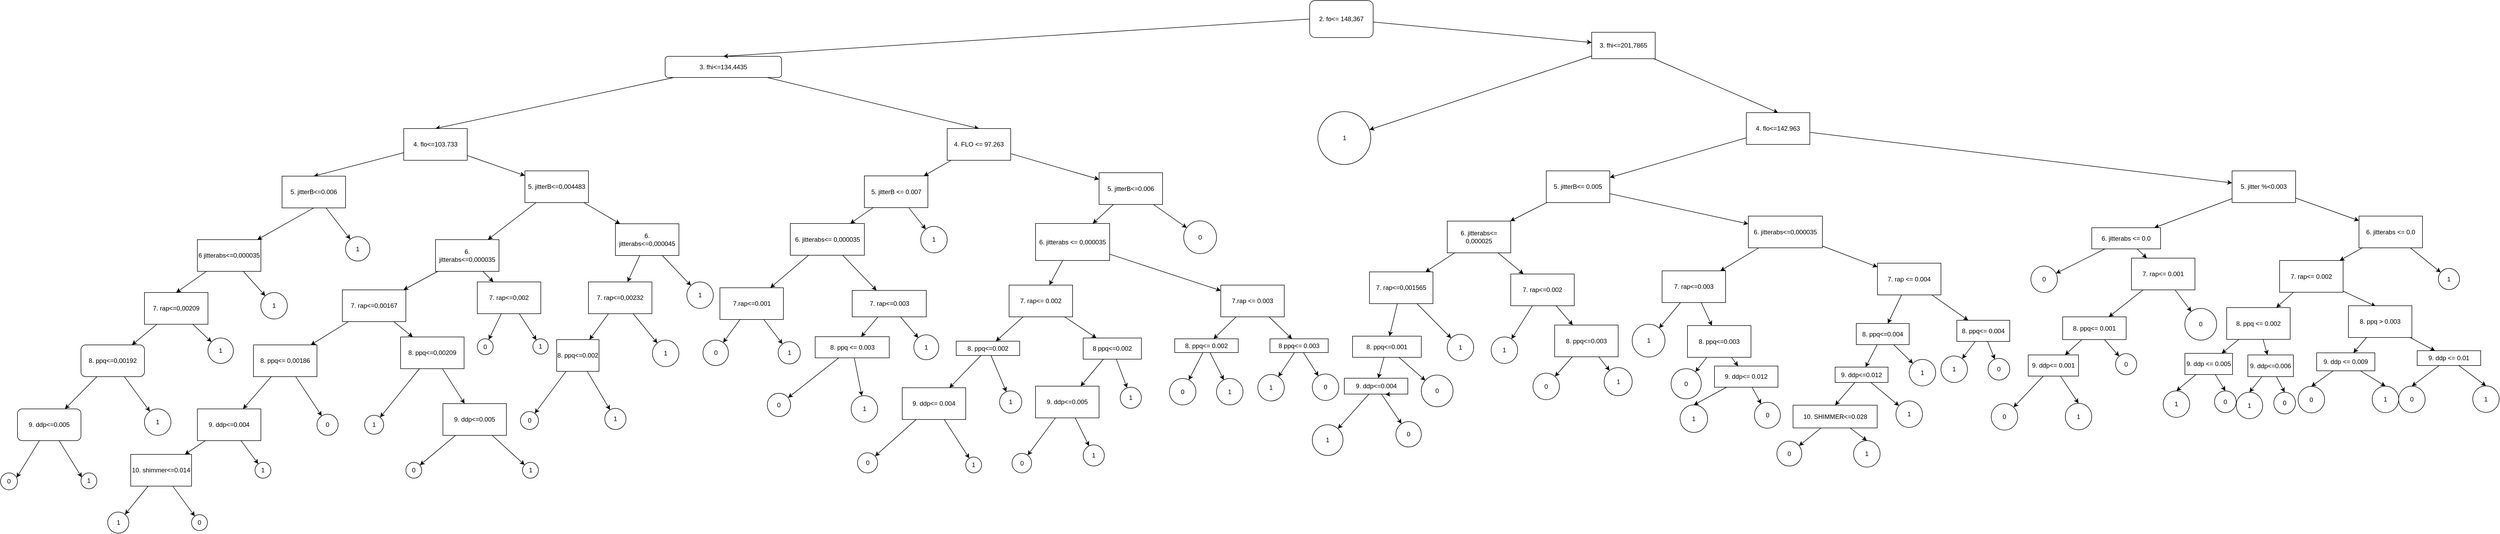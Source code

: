 <mxfile version="10.6.7" type="google"><diagram id="YJKvxQS2ym3nQDSNSwvR" name="Page-1"><mxGraphModel dx="4281" dy="742" grid="1" gridSize="10" guides="1" tooltips="1" connect="1" arrows="1" fold="1" page="1" pageScale="1" pageWidth="827" pageHeight="1169" math="0" shadow="0"><root><mxCell id="0"/><mxCell id="1" parent="0"/><mxCell id="DaJn5I5q8a6krUkjMw9K-111" style="edgeStyle=none;rounded=0;orthogonalLoop=1;jettySize=auto;html=1;" edge="1" parent="1" source="DaJn5I5q8a6krUkjMw9K-1" target="DaJn5I5q8a6krUkjMw9K-112"><mxGeometry relative="1" as="geometry"><mxPoint x="1280" y="80" as="targetPoint"/></mxGeometry></mxCell><mxCell id="DaJn5I5q8a6krUkjMw9K-1" value="&lt;span&gt;2. fo&amp;lt;= 148,367&lt;/span&gt;" style="rounded=1;whiteSpace=wrap;html=1;" vertex="1" parent="1"><mxGeometry x="767" width="120" height="70" as="geometry"/></mxCell><mxCell id="DaJn5I5q8a6krUkjMw9K-8" style="edgeStyle=none;rounded=0;orthogonalLoop=1;jettySize=auto;html=1;entryX=0.5;entryY=0;entryDx=0;entryDy=0;" edge="1" parent="1" source="DaJn5I5q8a6krUkjMw9K-4" target="DaJn5I5q8a6krUkjMw9K-10"><mxGeometry relative="1" as="geometry"><mxPoint x="379" y="215.5" as="targetPoint"/></mxGeometry></mxCell><mxCell id="DaJn5I5q8a6krUkjMw9K-12" style="edgeStyle=none;rounded=0;orthogonalLoop=1;jettySize=auto;html=1;entryX=0.5;entryY=0;entryDx=0;entryDy=0;" edge="1" parent="1" source="DaJn5I5q8a6krUkjMw9K-4" target="DaJn5I5q8a6krUkjMw9K-11"><mxGeometry relative="1" as="geometry"/></mxCell><mxCell id="DaJn5I5q8a6krUkjMw9K-4" value="&lt;span&gt;3. fhi&amp;lt;=134,4435&lt;/span&gt;" style="rounded=1;whiteSpace=wrap;html=1;direction=south;" vertex="1" parent="1"><mxGeometry x="-451" y="105.5" width="220" height="40" as="geometry"/></mxCell><mxCell id="DaJn5I5q8a6krUkjMw9K-6" value="" style="endArrow=classic;html=1;exitX=0;exitY=0.5;exitDx=0;exitDy=0;entryX=0;entryY=0.5;entryDx=0;entryDy=0;" edge="1" parent="1" source="DaJn5I5q8a6krUkjMw9K-1" target="DaJn5I5q8a6krUkjMw9K-4"><mxGeometry width="50" height="50" relative="1" as="geometry"><mxPoint x="250" y="240" as="sourcePoint"/><mxPoint x="300" y="190" as="targetPoint"/></mxGeometry></mxCell><mxCell id="DaJn5I5q8a6krUkjMw9K-13" style="edgeStyle=none;rounded=0;orthogonalLoop=1;jettySize=auto;html=1;entryX=0.5;entryY=0;entryDx=0;entryDy=0;" edge="1" parent="1" source="DaJn5I5q8a6krUkjMw9K-10" target="DaJn5I5q8a6krUkjMw9K-14"><mxGeometry relative="1" as="geometry"><mxPoint x="-365" y="392" as="targetPoint"/></mxGeometry></mxCell><mxCell id="DaJn5I5q8a6krUkjMw9K-43" style="edgeStyle=none;rounded=0;orthogonalLoop=1;jettySize=auto;html=1;" edge="1" parent="1" source="DaJn5I5q8a6krUkjMw9K-10" target="DaJn5I5q8a6krUkjMw9K-44"><mxGeometry relative="1" as="geometry"><mxPoint x="-755.0" y="332" as="targetPoint"/></mxGeometry></mxCell><mxCell id="DaJn5I5q8a6krUkjMw9K-10" value="&lt;span&gt;4. flo&amp;lt;=103.733&lt;/span&gt;" style="rounded=0;whiteSpace=wrap;html=1;" vertex="1" parent="1"><mxGeometry x="-945" y="242" width="120" height="60" as="geometry"/></mxCell><mxCell id="DaJn5I5q8a6krUkjMw9K-118" style="edgeStyle=none;rounded=0;orthogonalLoop=1;jettySize=auto;html=1;" edge="1" parent="1" source="DaJn5I5q8a6krUkjMw9K-11" target="DaJn5I5q8a6krUkjMw9K-119"><mxGeometry relative="1" as="geometry"><mxPoint x="-141.0" y="315.5" as="targetPoint"/></mxGeometry></mxCell><mxCell id="DaJn5I5q8a6krUkjMw9K-148" style="edgeStyle=none;rounded=0;orthogonalLoop=1;jettySize=auto;html=1;" edge="1" parent="1" source="DaJn5I5q8a6krUkjMw9K-11" target="DaJn5I5q8a6krUkjMw9K-149"><mxGeometry relative="1" as="geometry"><mxPoint x="429.0" y="355.5" as="targetPoint"/></mxGeometry></mxCell><mxCell id="DaJn5I5q8a6krUkjMw9K-11" value="&lt;span&gt;4. FLO &amp;lt;= 97.263&lt;/span&gt;" style="rounded=0;whiteSpace=wrap;html=1;" vertex="1" parent="1"><mxGeometry x="82" y="242" width="120" height="60" as="geometry"/></mxCell><mxCell id="DaJn5I5q8a6krUkjMw9K-15" style="edgeStyle=none;rounded=0;orthogonalLoop=1;jettySize=auto;html=1;exitX=0.5;exitY=1;exitDx=0;exitDy=0;" edge="1" parent="1" source="DaJn5I5q8a6krUkjMw9K-14" target="DaJn5I5q8a6krUkjMw9K-16"><mxGeometry relative="1" as="geometry"><mxPoint x="-995" y="612" as="targetPoint"/></mxGeometry></mxCell><mxCell id="DaJn5I5q8a6krUkjMw9K-18" style="edgeStyle=none;rounded=0;orthogonalLoop=1;jettySize=auto;html=1;" edge="1" parent="1" source="DaJn5I5q8a6krUkjMw9K-14" target="DaJn5I5q8a6krUkjMw9K-42"><mxGeometry relative="1" as="geometry"><mxPoint x="-1008.333" y="422" as="targetPoint"/></mxGeometry></mxCell><mxCell id="DaJn5I5q8a6krUkjMw9K-14" value="&lt;span&gt;5. jitterB&amp;lt;=0.006&lt;/span&gt;" style="rounded=0;whiteSpace=wrap;html=1;" vertex="1" parent="1"><mxGeometry x="-1175" y="332" width="120" height="60" as="geometry"/></mxCell><mxCell id="DaJn5I5q8a6krUkjMw9K-19" style="edgeStyle=none;rounded=0;orthogonalLoop=1;jettySize=auto;html=1;entryX=0.5;entryY=0;entryDx=0;entryDy=0;" edge="1" parent="1" source="DaJn5I5q8a6krUkjMw9K-16" target="DaJn5I5q8a6krUkjMw9K-20"><mxGeometry relative="1" as="geometry"><mxPoint x="-1205" y="752" as="targetPoint"/></mxGeometry></mxCell><mxCell id="DaJn5I5q8a6krUkjMw9K-40" style="edgeStyle=none;rounded=0;orthogonalLoop=1;jettySize=auto;html=1;" edge="1" parent="1" source="DaJn5I5q8a6krUkjMw9K-16" target="DaJn5I5q8a6krUkjMw9K-41"><mxGeometry relative="1" as="geometry"><mxPoint x="-1185" y="552" as="targetPoint"/></mxGeometry></mxCell><mxCell id="DaJn5I5q8a6krUkjMw9K-16" value="&lt;span&gt;6 jitterabs&amp;lt;=0,000035&lt;/span&gt;" style="rounded=0;whiteSpace=wrap;html=1;" vertex="1" parent="1"><mxGeometry x="-1335" y="452" width="120" height="60" as="geometry"/></mxCell><mxCell id="DaJn5I5q8a6krUkjMw9K-22" style="edgeStyle=none;rounded=0;orthogonalLoop=1;jettySize=auto;html=1;" edge="1" parent="1" source="DaJn5I5q8a6krUkjMw9K-20" target="DaJn5I5q8a6krUkjMw9K-23"><mxGeometry relative="1" as="geometry"><mxPoint x="-1365" y="842" as="targetPoint"/></mxGeometry></mxCell><mxCell id="DaJn5I5q8a6krUkjMw9K-38" style="edgeStyle=none;rounded=0;orthogonalLoop=1;jettySize=auto;html=1;" edge="1" parent="1" source="DaJn5I5q8a6krUkjMw9K-20" target="DaJn5I5q8a6krUkjMw9K-39"><mxGeometry relative="1" as="geometry"><mxPoint x="-1235" y="662.0" as="targetPoint"/></mxGeometry></mxCell><mxCell id="DaJn5I5q8a6krUkjMw9K-20" value="&lt;span&gt;7. rap&amp;lt;=0,00209&lt;/span&gt;" style="rounded=0;whiteSpace=wrap;html=1;" vertex="1" parent="1"><mxGeometry x="-1435" y="552" width="120" height="60" as="geometry"/></mxCell><mxCell id="DaJn5I5q8a6krUkjMw9K-24" style="edgeStyle=none;rounded=0;orthogonalLoop=1;jettySize=auto;html=1;" edge="1" parent="1" source="DaJn5I5q8a6krUkjMw9K-23" target="DaJn5I5q8a6krUkjMw9K-25"><mxGeometry relative="1" as="geometry"><mxPoint x="-1505.0" y="932" as="targetPoint"/></mxGeometry></mxCell><mxCell id="DaJn5I5q8a6krUkjMw9K-33" style="edgeStyle=none;rounded=0;orthogonalLoop=1;jettySize=auto;html=1;" edge="1" parent="1" source="DaJn5I5q8a6krUkjMw9K-23" target="DaJn5I5q8a6krUkjMw9K-34"><mxGeometry relative="1" as="geometry"><mxPoint x="-1315" y="732.0" as="targetPoint"/></mxGeometry></mxCell><mxCell id="DaJn5I5q8a6krUkjMw9K-23" value="&lt;span&gt;8. ppq&amp;lt;=0,00192&lt;/span&gt;" style="rounded=1;whiteSpace=wrap;html=1;" vertex="1" parent="1"><mxGeometry x="-1555" y="651" width="120" height="60" as="geometry"/></mxCell><mxCell id="DaJn5I5q8a6krUkjMw9K-29" style="edgeStyle=none;rounded=0;orthogonalLoop=1;jettySize=auto;html=1;entryX=1;entryY=0.25;entryDx=0;entryDy=0;" edge="1" parent="1" source="DaJn5I5q8a6krUkjMw9K-25" target="DaJn5I5q8a6krUkjMw9K-37"><mxGeometry relative="1" as="geometry"><mxPoint x="-1655.333" y="816.833" as="targetPoint"/></mxGeometry></mxCell><mxCell id="DaJn5I5q8a6krUkjMw9K-30" style="edgeStyle=none;rounded=0;orthogonalLoop=1;jettySize=auto;html=1;entryX=0;entryY=0.25;entryDx=0;entryDy=0;" edge="1" parent="1" source="DaJn5I5q8a6krUkjMw9K-25" target="DaJn5I5q8a6krUkjMw9K-35"><mxGeometry relative="1" as="geometry"><mxPoint x="-1545.333" y="816.833" as="targetPoint"/></mxGeometry></mxCell><mxCell id="DaJn5I5q8a6krUkjMw9K-25" value="&lt;span&gt;9. ddp&amp;lt;=0.005&lt;/span&gt;" style="rounded=1;whiteSpace=wrap;html=1;" vertex="1" parent="1"><mxGeometry x="-1675.0" y="772" width="120" height="60" as="geometry"/></mxCell><mxCell id="DaJn5I5q8a6krUkjMw9K-34" value="1" style="ellipse;whiteSpace=wrap;html=1;aspect=fixed;" vertex="1" parent="1"><mxGeometry x="-1435" y="772" width="50" height="50" as="geometry"/></mxCell><mxCell id="DaJn5I5q8a6krUkjMw9K-35" value="1" style="ellipse;whiteSpace=wrap;html=1;aspect=fixed;" vertex="1" parent="1"><mxGeometry x="-1555" y="893" width="30" height="30" as="geometry"/></mxCell><mxCell id="DaJn5I5q8a6krUkjMw9K-37" value="0" style="ellipse;whiteSpace=wrap;html=1;aspect=fixed;" vertex="1" parent="1"><mxGeometry x="-1707" y="893" width="32" height="32" as="geometry"/></mxCell><mxCell id="DaJn5I5q8a6krUkjMw9K-39" value="1" style="ellipse;whiteSpace=wrap;html=1;aspect=fixed;" vertex="1" parent="1"><mxGeometry x="-1315" y="638" width="48" height="48" as="geometry"/></mxCell><mxCell id="DaJn5I5q8a6krUkjMw9K-41" value="1" style="ellipse;whiteSpace=wrap;html=1;aspect=fixed;" vertex="1" parent="1"><mxGeometry x="-1215" y="552" width="50" height="50" as="geometry"/></mxCell><mxCell id="DaJn5I5q8a6krUkjMw9K-42" value="1" style="ellipse;whiteSpace=wrap;html=1;aspect=fixed;" vertex="1" parent="1"><mxGeometry x="-1055" y="446.5" width="46" height="46" as="geometry"/></mxCell><mxCell id="DaJn5I5q8a6krUkjMw9K-46" style="edgeStyle=none;rounded=0;orthogonalLoop=1;jettySize=auto;html=1;" edge="1" parent="1" source="DaJn5I5q8a6krUkjMw9K-44" target="DaJn5I5q8a6krUkjMw9K-50"><mxGeometry relative="1" as="geometry"><mxPoint x="-765.0" y="412" as="targetPoint"/></mxGeometry></mxCell><mxCell id="DaJn5I5q8a6krUkjMw9K-91" style="edgeStyle=none;rounded=0;orthogonalLoop=1;jettySize=auto;html=1;" edge="1" parent="1" source="DaJn5I5q8a6krUkjMw9K-44" target="DaJn5I5q8a6krUkjMw9K-92"><mxGeometry relative="1" as="geometry"><mxPoint x="-495" y="422" as="targetPoint"/></mxGeometry></mxCell><mxCell id="DaJn5I5q8a6krUkjMw9K-44" value="&lt;span&gt;5. jitterB&amp;lt;=0,004483&lt;/span&gt;" style="rounded=0;whiteSpace=wrap;html=1;" vertex="1" parent="1"><mxGeometry x="-716.0" y="322" width="120" height="60" as="geometry"/></mxCell><mxCell id="DaJn5I5q8a6krUkjMw9K-51" style="edgeStyle=none;rounded=0;orthogonalLoop=1;jettySize=auto;html=1;" edge="1" parent="1" source="DaJn5I5q8a6krUkjMw9K-50" target="DaJn5I5q8a6krUkjMw9K-52"><mxGeometry relative="1" as="geometry"><mxPoint x="-865.0" y="462" as="targetPoint"/></mxGeometry></mxCell><mxCell id="DaJn5I5q8a6krUkjMw9K-80" style="edgeStyle=none;rounded=0;orthogonalLoop=1;jettySize=auto;html=1;" edge="1" parent="1" source="DaJn5I5q8a6krUkjMw9K-50" target="DaJn5I5q8a6krUkjMw9K-81"><mxGeometry relative="1" as="geometry"><mxPoint x="-685" y="542" as="targetPoint"/></mxGeometry></mxCell><mxCell id="DaJn5I5q8a6krUkjMw9K-50" value="&lt;span&gt;6. jitterabs&amp;lt;=0,000035&lt;/span&gt;" style="rounded=0;whiteSpace=wrap;html=1;" vertex="1" parent="1"><mxGeometry x="-885.0" y="452" width="120" height="60" as="geometry"/></mxCell><mxCell id="DaJn5I5q8a6krUkjMw9K-53" style="edgeStyle=none;rounded=0;orthogonalLoop=1;jettySize=auto;html=1;" edge="1" parent="1" source="DaJn5I5q8a6krUkjMw9K-52" target="DaJn5I5q8a6krUkjMw9K-54"><mxGeometry relative="1" as="geometry"><mxPoint x="-1171" y="647.0" as="targetPoint"/></mxGeometry></mxCell><mxCell id="DaJn5I5q8a6krUkjMw9K-69" style="edgeStyle=none;rounded=0;orthogonalLoop=1;jettySize=auto;html=1;" edge="1" parent="1" source="DaJn5I5q8a6krUkjMw9K-52" target="DaJn5I5q8a6krUkjMw9K-70"><mxGeometry relative="1" as="geometry"><mxPoint x="-891" y="647" as="targetPoint"/></mxGeometry></mxCell><mxCell id="DaJn5I5q8a6krUkjMw9K-52" value="&lt;span&gt;7. rap&amp;lt;=0,00167&lt;/span&gt;" style="rounded=0;whiteSpace=wrap;html=1;" vertex="1" parent="1"><mxGeometry x="-1061.0" y="547" width="120" height="60" as="geometry"/></mxCell><mxCell id="DaJn5I5q8a6krUkjMw9K-55" style="edgeStyle=none;rounded=0;orthogonalLoop=1;jettySize=auto;html=1;" edge="1" parent="1" source="DaJn5I5q8a6krUkjMw9K-54" target="DaJn5I5q8a6krUkjMw9K-56"><mxGeometry relative="1" as="geometry"><mxPoint x="-1195" y="772" as="targetPoint"/></mxGeometry></mxCell><mxCell id="DaJn5I5q8a6krUkjMw9K-67" style="edgeStyle=none;rounded=0;orthogonalLoop=1;jettySize=auto;html=1;" edge="1" parent="1" source="DaJn5I5q8a6krUkjMw9K-54" target="DaJn5I5q8a6krUkjMw9K-68"><mxGeometry relative="1" as="geometry"><mxPoint x="-1101.0" y="757" as="targetPoint"/></mxGeometry></mxCell><mxCell id="DaJn5I5q8a6krUkjMw9K-54" value="&lt;span&gt;8. ppq&amp;lt;= 0,00186&lt;/span&gt;" style="rounded=0;whiteSpace=wrap;html=1;" vertex="1" parent="1"><mxGeometry x="-1229" y="651.0" width="120" height="60" as="geometry"/></mxCell><mxCell id="DaJn5I5q8a6krUkjMw9K-59" style="edgeStyle=none;rounded=0;orthogonalLoop=1;jettySize=auto;html=1;" edge="1" parent="1" source="DaJn5I5q8a6krUkjMw9K-56" target="DaJn5I5q8a6krUkjMw9K-60"><mxGeometry relative="1" as="geometry"><mxPoint x="-1305" y="852" as="targetPoint"/></mxGeometry></mxCell><mxCell id="DaJn5I5q8a6krUkjMw9K-65" style="edgeStyle=none;rounded=0;orthogonalLoop=1;jettySize=auto;html=1;" edge="1" parent="1" source="DaJn5I5q8a6krUkjMw9K-56" target="DaJn5I5q8a6krUkjMw9K-66"><mxGeometry relative="1" as="geometry"><mxPoint x="-1095" y="862" as="targetPoint"/></mxGeometry></mxCell><mxCell id="DaJn5I5q8a6krUkjMw9K-56" value="&lt;span&gt;9. ddp&amp;lt;=0.004&lt;/span&gt;" style="rounded=0;whiteSpace=wrap;html=1;" vertex="1" parent="1"><mxGeometry x="-1335" y="772" width="120" height="60" as="geometry"/></mxCell><mxCell id="DaJn5I5q8a6krUkjMw9K-61" style="edgeStyle=none;rounded=0;orthogonalLoop=1;jettySize=auto;html=1;" edge="1" parent="1" source="DaJn5I5q8a6krUkjMw9K-60" target="DaJn5I5q8a6krUkjMw9K-62"><mxGeometry relative="1" as="geometry"><mxPoint x="-1405" y="972" as="targetPoint"/></mxGeometry></mxCell><mxCell id="DaJn5I5q8a6krUkjMw9K-63" style="edgeStyle=none;rounded=0;orthogonalLoop=1;jettySize=auto;html=1;" edge="1" parent="1" source="DaJn5I5q8a6krUkjMw9K-60" target="DaJn5I5q8a6krUkjMw9K-64"><mxGeometry relative="1" as="geometry"><mxPoint x="-1235" y="982" as="targetPoint"/></mxGeometry></mxCell><mxCell id="DaJn5I5q8a6krUkjMw9K-60" value="&lt;span&gt;10. shimmer&amp;lt;=0.014&lt;/span&gt;" style="rounded=0;whiteSpace=wrap;html=1;" vertex="1" parent="1"><mxGeometry x="-1461" y="858" width="115" height="60" as="geometry"/></mxCell><mxCell id="DaJn5I5q8a6krUkjMw9K-62" value="1" style="ellipse;whiteSpace=wrap;html=1;aspect=fixed;" vertex="1" parent="1"><mxGeometry x="-1504.5" y="967" width="40" height="40" as="geometry"/></mxCell><mxCell id="DaJn5I5q8a6krUkjMw9K-64" value="0" style="ellipse;whiteSpace=wrap;html=1;aspect=fixed;" vertex="1" parent="1"><mxGeometry x="-1346" y="972" width="30" height="30" as="geometry"/></mxCell><mxCell id="DaJn5I5q8a6krUkjMw9K-66" value="1" style="ellipse;whiteSpace=wrap;html=1;aspect=fixed;" vertex="1" parent="1"><mxGeometry x="-1226" y="873" width="30" height="30" as="geometry"/></mxCell><mxCell id="DaJn5I5q8a6krUkjMw9K-68" value="0" style="ellipse;whiteSpace=wrap;html=1;aspect=fixed;" vertex="1" parent="1"><mxGeometry x="-1109" y="782" width="40" height="40" as="geometry"/></mxCell><mxCell id="DaJn5I5q8a6krUkjMw9K-71" style="edgeStyle=none;rounded=0;orthogonalLoop=1;jettySize=auto;html=1;" edge="1" parent="1" source="DaJn5I5q8a6krUkjMw9K-70" target="DaJn5I5q8a6krUkjMw9K-73"><mxGeometry relative="1" as="geometry"><mxPoint x="-964.736" y="727.0" as="targetPoint"/></mxGeometry></mxCell><mxCell id="DaJn5I5q8a6krUkjMw9K-74" style="edgeStyle=none;rounded=0;orthogonalLoop=1;jettySize=auto;html=1;" edge="1" parent="1" source="DaJn5I5q8a6krUkjMw9K-70" target="DaJn5I5q8a6krUkjMw9K-75"><mxGeometry relative="1" as="geometry"><mxPoint x="-811.0" y="747" as="targetPoint"/></mxGeometry></mxCell><mxCell id="DaJn5I5q8a6krUkjMw9K-70" value="&lt;span&gt;8. ppq&amp;lt;=0,00209&lt;/span&gt;" style="rounded=0;whiteSpace=wrap;html=1;" vertex="1" parent="1"><mxGeometry x="-951.0" y="636.0" width="120" height="60" as="geometry"/></mxCell><mxCell id="DaJn5I5q8a6krUkjMw9K-73" value="1" style="ellipse;whiteSpace=wrap;html=1;aspect=fixed;" vertex="1" parent="1"><mxGeometry x="-1019" y="784" width="36" height="36" as="geometry"/></mxCell><mxCell id="DaJn5I5q8a6krUkjMw9K-76" style="edgeStyle=none;rounded=0;orthogonalLoop=1;jettySize=auto;html=1;" edge="1" parent="1" source="DaJn5I5q8a6krUkjMw9K-75" target="DaJn5I5q8a6krUkjMw9K-77"><mxGeometry relative="1" as="geometry"><mxPoint x="-891.0" y="817" as="targetPoint"/></mxGeometry></mxCell><mxCell id="DaJn5I5q8a6krUkjMw9K-78" style="edgeStyle=none;rounded=0;orthogonalLoop=1;jettySize=auto;html=1;" edge="1" parent="1" source="DaJn5I5q8a6krUkjMw9K-75" target="DaJn5I5q8a6krUkjMw9K-79"><mxGeometry relative="1" as="geometry"><mxPoint x="-625" y="802" as="targetPoint"/></mxGeometry></mxCell><mxCell id="DaJn5I5q8a6krUkjMw9K-75" value="&lt;table dir=&quot;ltr&quot;&gt;&lt;tbody&gt;&lt;tr&gt;&lt;td&gt;9. ddp&amp;lt;=0.005&lt;/td&gt;&lt;/tr&gt;&lt;/tbody&gt;&lt;/table&gt;" style="rounded=0;whiteSpace=wrap;html=1;" vertex="1" parent="1"><mxGeometry x="-871.0" y="762" width="120" height="60" as="geometry"/></mxCell><mxCell id="DaJn5I5q8a6krUkjMw9K-77" value="0" style="ellipse;whiteSpace=wrap;html=1;aspect=fixed;" vertex="1" parent="1"><mxGeometry x="-941" y="873" width="30" height="30" as="geometry"/></mxCell><mxCell id="DaJn5I5q8a6krUkjMw9K-79" value="1" style="ellipse;whiteSpace=wrap;html=1;aspect=fixed;" vertex="1" parent="1"><mxGeometry x="-720.5" y="873" width="30" height="30" as="geometry"/></mxCell><mxCell id="DaJn5I5q8a6krUkjMw9K-82" style="edgeStyle=none;rounded=0;orthogonalLoop=1;jettySize=auto;html=1;" edge="1" parent="1" source="DaJn5I5q8a6krUkjMw9K-81" target="DaJn5I5q8a6krUkjMw9K-83"><mxGeometry relative="1" as="geometry"><mxPoint x="-715" y="652" as="targetPoint"/></mxGeometry></mxCell><mxCell id="DaJn5I5q8a6krUkjMw9K-84" style="edgeStyle=none;rounded=0;orthogonalLoop=1;jettySize=auto;html=1;" edge="1" parent="1" source="DaJn5I5q8a6krUkjMw9K-81" target="DaJn5I5q8a6krUkjMw9K-86"><mxGeometry relative="1" as="geometry"><mxPoint x="-600.601" y="619.824" as="targetPoint"/></mxGeometry></mxCell><mxCell id="DaJn5I5q8a6krUkjMw9K-81" value="&lt;span&gt;7. rap&amp;lt;=0,002&lt;/span&gt;" style="rounded=0;whiteSpace=wrap;html=1;" vertex="1" parent="1"><mxGeometry x="-806" y="532" width="120" height="60" as="geometry"/></mxCell><mxCell id="DaJn5I5q8a6krUkjMw9K-83" value="0" style="ellipse;whiteSpace=wrap;html=1;aspect=fixed;" vertex="1" parent="1"><mxGeometry x="-806" y="639.5" width="30" height="30" as="geometry"/></mxCell><mxCell id="DaJn5I5q8a6krUkjMw9K-86" value="1" style="ellipse;whiteSpace=wrap;html=1;aspect=fixed;" vertex="1" parent="1"><mxGeometry x="-701" y="639.5" width="29" height="29" as="geometry"/></mxCell><mxCell id="DaJn5I5q8a6krUkjMw9K-93" style="edgeStyle=none;rounded=0;orthogonalLoop=1;jettySize=auto;html=1;" edge="1" parent="1" source="DaJn5I5q8a6krUkjMw9K-92" target="DaJn5I5q8a6krUkjMw9K-94"><mxGeometry relative="1" as="geometry"><mxPoint x="-595" y="562" as="targetPoint"/></mxGeometry></mxCell><mxCell id="DaJn5I5q8a6krUkjMw9K-105" style="edgeStyle=none;rounded=0;orthogonalLoop=1;jettySize=auto;html=1;" edge="1" parent="1" source="DaJn5I5q8a6krUkjMw9K-92" target="DaJn5I5q8a6krUkjMw9K-106"><mxGeometry relative="1" as="geometry"><mxPoint x="-415" y="532" as="targetPoint"/></mxGeometry></mxCell><mxCell id="DaJn5I5q8a6krUkjMw9K-92" value="&lt;span&gt;6. jitterabs&amp;lt;=0,000045&lt;/span&gt;" style="rounded=0;whiteSpace=wrap;html=1;" vertex="1" parent="1"><mxGeometry x="-545" y="422" width="120" height="60" as="geometry"/></mxCell><mxCell id="DaJn5I5q8a6krUkjMw9K-96" style="edgeStyle=none;rounded=0;orthogonalLoop=1;jettySize=auto;html=1;" edge="1" parent="1" source="DaJn5I5q8a6krUkjMw9K-94" target="DaJn5I5q8a6krUkjMw9K-97"><mxGeometry relative="1" as="geometry"><mxPoint x="-635" y="652.0" as="targetPoint"/></mxGeometry></mxCell><mxCell id="DaJn5I5q8a6krUkjMw9K-103" style="edgeStyle=none;rounded=0;orthogonalLoop=1;jettySize=auto;html=1;" edge="1" parent="1" source="DaJn5I5q8a6krUkjMw9K-94" target="DaJn5I5q8a6krUkjMw9K-104"><mxGeometry relative="1" as="geometry"><mxPoint x="-465" y="632.0" as="targetPoint"/></mxGeometry></mxCell><mxCell id="DaJn5I5q8a6krUkjMw9K-94" value="&lt;span&gt;7. rap&amp;lt;=0,00232&lt;/span&gt;" style="rounded=0;whiteSpace=wrap;html=1;" vertex="1" parent="1"><mxGeometry x="-596" y="532" width="120" height="60" as="geometry"/></mxCell><mxCell id="DaJn5I5q8a6krUkjMw9K-98" style="edgeStyle=none;rounded=0;orthogonalLoop=1;jettySize=auto;html=1;" edge="1" parent="1" source="DaJn5I5q8a6krUkjMw9K-97" target="DaJn5I5q8a6krUkjMw9K-100"><mxGeometry relative="1" as="geometry"><mxPoint x="-685.0" y="732.0" as="targetPoint"/></mxGeometry></mxCell><mxCell id="DaJn5I5q8a6krUkjMw9K-101" style="edgeStyle=none;rounded=0;orthogonalLoop=1;jettySize=auto;html=1;" edge="1" parent="1" source="DaJn5I5q8a6krUkjMw9K-97" target="DaJn5I5q8a6krUkjMw9K-102"><mxGeometry relative="1" as="geometry"><mxPoint x="-565" y="732.0" as="targetPoint"/></mxGeometry></mxCell><mxCell id="DaJn5I5q8a6krUkjMw9K-97" value="&lt;span&gt;8. ppq&amp;lt;=0.002&lt;/span&gt;" style="rounded=0;whiteSpace=wrap;html=1;" vertex="1" parent="1"><mxGeometry x="-656" y="641" width="80" height="60" as="geometry"/></mxCell><mxCell id="DaJn5I5q8a6krUkjMw9K-100" value="0" style="ellipse;whiteSpace=wrap;html=1;aspect=fixed;" vertex="1" parent="1"><mxGeometry x="-724.5" y="777" width="34" height="34" as="geometry"/></mxCell><mxCell id="DaJn5I5q8a6krUkjMw9K-102" value="1" style="ellipse;whiteSpace=wrap;html=1;aspect=fixed;" vertex="1" parent="1"><mxGeometry x="-565" y="771" width="40" height="40" as="geometry"/></mxCell><mxCell id="DaJn5I5q8a6krUkjMw9K-104" value="1" style="ellipse;whiteSpace=wrap;html=1;aspect=fixed;" vertex="1" parent="1"><mxGeometry x="-475" y="642" width="50" height="50" as="geometry"/></mxCell><mxCell id="DaJn5I5q8a6krUkjMw9K-106" value="1" style="ellipse;whiteSpace=wrap;html=1;aspect=fixed;" vertex="1" parent="1"><mxGeometry x="-410" y="532" width="50" height="50" as="geometry"/></mxCell><mxCell id="DaJn5I5q8a6krUkjMw9K-204" style="edgeStyle=none;rounded=0;orthogonalLoop=1;jettySize=auto;html=1;" edge="1" parent="1" source="DaJn5I5q8a6krUkjMw9K-110" target="DaJn5I5q8a6krUkjMw9K-205"><mxGeometry relative="1" as="geometry"><mxPoint x="1226.667" y="320" as="targetPoint"/></mxGeometry></mxCell><mxCell id="DaJn5I5q8a6krUkjMw9K-284" style="edgeStyle=none;rounded=0;orthogonalLoop=1;jettySize=auto;html=1;" edge="1" parent="1" source="DaJn5I5q8a6krUkjMw9K-110" target="DaJn5I5q8a6krUkjMw9K-285"><mxGeometry relative="1" as="geometry"><mxPoint x="2494.706" y="340" as="targetPoint"/></mxGeometry></mxCell><mxCell id="DaJn5I5q8a6krUkjMw9K-110" value="&lt;span&gt;4. flo&amp;lt;=142.963&lt;/span&gt;" style="rounded=0;whiteSpace=wrap;html=1;" vertex="1" parent="1"><mxGeometry x="1592.214" y="212" width="120" height="60" as="geometry"/></mxCell><mxCell id="DaJn5I5q8a6krUkjMw9K-115" style="edgeStyle=none;rounded=0;orthogonalLoop=1;jettySize=auto;html=1;" edge="1" parent="1" source="DaJn5I5q8a6krUkjMw9K-112" target="DaJn5I5q8a6krUkjMw9K-116"><mxGeometry relative="1" as="geometry"><mxPoint x="1040" y="190" as="targetPoint"/></mxGeometry></mxCell><mxCell id="DaJn5I5q8a6krUkjMw9K-117" style="edgeStyle=none;rounded=0;orthogonalLoop=1;jettySize=auto;html=1;entryX=0.5;entryY=0;entryDx=0;entryDy=0;" edge="1" parent="1" source="DaJn5I5q8a6krUkjMw9K-112" target="DaJn5I5q8a6krUkjMw9K-110"><mxGeometry relative="1" as="geometry"/></mxCell><mxCell id="DaJn5I5q8a6krUkjMw9K-112" value="&lt;span&gt;3. fhi&amp;lt;=201,7865‬&lt;/span&gt;" style="rounded=0;whiteSpace=wrap;html=1;" vertex="1" parent="1"><mxGeometry x="1300" y="60" width="120" height="50" as="geometry"/></mxCell><mxCell id="DaJn5I5q8a6krUkjMw9K-116" value="1" style="ellipse;whiteSpace=wrap;html=1;aspect=fixed;" vertex="1" parent="1"><mxGeometry x="782.5" y="210" width="100" height="100" as="geometry"/></mxCell><mxCell id="DaJn5I5q8a6krUkjMw9K-121" style="edgeStyle=none;rounded=0;orthogonalLoop=1;jettySize=auto;html=1;" edge="1" parent="1" source="DaJn5I5q8a6krUkjMw9K-119" target="DaJn5I5q8a6krUkjMw9K-122"><mxGeometry relative="1" as="geometry"><mxPoint x="-277.5" y="431.5" as="targetPoint"/></mxGeometry></mxCell><mxCell id="DaJn5I5q8a6krUkjMw9K-146" style="edgeStyle=none;rounded=0;orthogonalLoop=1;jettySize=auto;html=1;" edge="1" parent="1" source="DaJn5I5q8a6krUkjMw9K-119" target="DaJn5I5q8a6krUkjMw9K-147"><mxGeometry relative="1" as="geometry"><mxPoint x="39.0" y="435.5" as="targetPoint"/></mxGeometry></mxCell><mxCell id="DaJn5I5q8a6krUkjMw9K-119" value="&lt;span&gt;5. jitterB &amp;lt;= 0.007&lt;/span&gt;" style="rounded=0;whiteSpace=wrap;html=1;" vertex="1" parent="1"><mxGeometry x="-74.5" y="331.5" width="120" height="60" as="geometry"/></mxCell><mxCell id="DaJn5I5q8a6krUkjMw9K-125" style="edgeStyle=none;rounded=0;orthogonalLoop=1;jettySize=auto;html=1;" edge="1" parent="1" source="DaJn5I5q8a6krUkjMw9K-122" target="DaJn5I5q8a6krUkjMw9K-126"><mxGeometry relative="1" as="geometry"><mxPoint x="-237.5" y="531.5" as="targetPoint"/></mxGeometry></mxCell><mxCell id="DaJn5I5q8a6krUkjMw9K-134" style="edgeStyle=none;rounded=0;orthogonalLoop=1;jettySize=auto;html=1;" edge="1" parent="1" source="DaJn5I5q8a6krUkjMw9K-122" target="DaJn5I5q8a6krUkjMw9K-135"><mxGeometry relative="1" as="geometry"><mxPoint x="-67.5" y="541.5" as="targetPoint"/></mxGeometry></mxCell><mxCell id="DaJn5I5q8a6krUkjMw9K-122" value="&lt;span&gt;6. jitterabs&amp;lt;= 0,000035&lt;/span&gt;" style="rounded=0;whiteSpace=wrap;html=1;" vertex="1" parent="1"><mxGeometry x="-214.5" y="421.5" width="140" height="60" as="geometry"/></mxCell><mxCell id="DaJn5I5q8a6krUkjMw9K-129" style="edgeStyle=none;rounded=0;orthogonalLoop=1;jettySize=auto;html=1;" edge="1" parent="1" source="DaJn5I5q8a6krUkjMw9K-126" target="DaJn5I5q8a6krUkjMw9K-130"><mxGeometry relative="1" as="geometry"><mxPoint x="-331.0" y="635.5" as="targetPoint"/></mxGeometry></mxCell><mxCell id="DaJn5I5q8a6krUkjMw9K-131" style="edgeStyle=none;rounded=0;orthogonalLoop=1;jettySize=auto;html=1;" edge="1" parent="1" source="DaJn5I5q8a6krUkjMw9K-126" target="DaJn5I5q8a6krUkjMw9K-132"><mxGeometry relative="1" as="geometry"><mxPoint x="-227.5" y="631.5" as="targetPoint"/></mxGeometry></mxCell><mxCell id="DaJn5I5q8a6krUkjMw9K-126" value="&lt;span&gt;7.rap&amp;lt;=0.001&lt;/span&gt;" style="rounded=0;whiteSpace=wrap;html=1;" vertex="1" parent="1"><mxGeometry x="-347.5" y="543" width="120" height="60" as="geometry"/></mxCell><mxCell id="DaJn5I5q8a6krUkjMw9K-130" value="0" style="ellipse;whiteSpace=wrap;html=1;aspect=fixed;" vertex="1" parent="1"><mxGeometry x="-379.5" y="642" width="48" height="48" as="geometry"/></mxCell><mxCell id="DaJn5I5q8a6krUkjMw9K-132" value="1" style="ellipse;whiteSpace=wrap;html=1;aspect=fixed;" vertex="1" parent="1"><mxGeometry x="-237.5" y="645" width="42" height="42" as="geometry"/></mxCell><mxCell id="DaJn5I5q8a6krUkjMw9K-136" style="edgeStyle=none;rounded=0;orthogonalLoop=1;jettySize=auto;html=1;" edge="1" parent="1" source="DaJn5I5q8a6krUkjMw9K-135" target="DaJn5I5q8a6krUkjMw9K-138"><mxGeometry relative="1" as="geometry"><mxPoint x="72.5" y="631.5" as="targetPoint"/></mxGeometry></mxCell><mxCell id="DaJn5I5q8a6krUkjMw9K-139" style="edgeStyle=none;rounded=0;orthogonalLoop=1;jettySize=auto;html=1;" edge="1" parent="1" source="DaJn5I5q8a6krUkjMw9K-135" target="DaJn5I5q8a6krUkjMw9K-140"><mxGeometry relative="1" as="geometry"><mxPoint x="-107.5" y="631.5" as="targetPoint"/></mxGeometry></mxCell><mxCell id="DaJn5I5q8a6krUkjMw9K-135" value="&lt;span&gt;7. rap&amp;lt;=0.003&lt;/span&gt;" style="rounded=0;whiteSpace=wrap;html=1;" vertex="1" parent="1"><mxGeometry x="-97.5" y="548" width="140" height="50" as="geometry"/></mxCell><mxCell id="DaJn5I5q8a6krUkjMw9K-138" value="1" style="ellipse;whiteSpace=wrap;html=1;aspect=fixed;" vertex="1" parent="1"><mxGeometry x="19" y="632" width="47" height="47" as="geometry"/></mxCell><mxCell id="DaJn5I5q8a6krUkjMw9K-141" style="edgeStyle=none;rounded=0;orthogonalLoop=1;jettySize=auto;html=1;" edge="1" parent="1" source="DaJn5I5q8a6krUkjMw9K-140" target="DaJn5I5q8a6krUkjMw9K-143"><mxGeometry relative="1" as="geometry"><mxPoint x="-195.076" y="701.5" as="targetPoint"/></mxGeometry></mxCell><mxCell id="DaJn5I5q8a6krUkjMw9K-144" style="edgeStyle=none;rounded=0;orthogonalLoop=1;jettySize=auto;html=1;" edge="1" parent="1" source="DaJn5I5q8a6krUkjMw9K-140" target="DaJn5I5q8a6krUkjMw9K-145"><mxGeometry relative="1" as="geometry"><mxPoint x="-37.5" y="711.5" as="targetPoint"/></mxGeometry></mxCell><mxCell id="DaJn5I5q8a6krUkjMw9K-140" value="&lt;span&gt;8. ppq &amp;lt;= 0.003&lt;/span&gt;" style="rounded=0;whiteSpace=wrap;html=1;" vertex="1" parent="1"><mxGeometry x="-167.5" y="635.5" width="140" height="40" as="geometry"/></mxCell><mxCell id="DaJn5I5q8a6krUkjMw9K-143" value="0" style="ellipse;whiteSpace=wrap;html=1;aspect=fixed;" vertex="1" parent="1"><mxGeometry x="-258" y="742.5" width="44" height="44" as="geometry"/></mxCell><mxCell id="DaJn5I5q8a6krUkjMw9K-145" value="1" style="ellipse;whiteSpace=wrap;html=1;aspect=fixed;" vertex="1" parent="1"><mxGeometry x="-99.5" y="747" width="50" height="50" as="geometry"/></mxCell><mxCell id="DaJn5I5q8a6krUkjMw9K-147" value="1" style="ellipse;whiteSpace=wrap;html=1;aspect=fixed;" vertex="1" parent="1"><mxGeometry x="32" y="427" width="50" height="50" as="geometry"/></mxCell><mxCell id="DaJn5I5q8a6krUkjMw9K-150" style="edgeStyle=none;rounded=0;orthogonalLoop=1;jettySize=auto;html=1;" edge="1" parent="1" source="DaJn5I5q8a6krUkjMw9K-149" target="DaJn5I5q8a6krUkjMw9K-151"><mxGeometry relative="1" as="geometry"><mxPoint x="1192.0" y="445.5" as="targetPoint"/></mxGeometry></mxCell><mxCell id="DaJn5I5q8a6krUkjMw9K-152" style="edgeStyle=none;rounded=0;orthogonalLoop=1;jettySize=auto;html=1;" edge="1" parent="1" source="DaJn5I5q8a6krUkjMw9K-149" target="DaJn5I5q8a6krUkjMw9K-153"><mxGeometry relative="1" as="geometry"><mxPoint x="319.0" y="435.5" as="targetPoint"/></mxGeometry></mxCell><mxCell id="DaJn5I5q8a6krUkjMw9K-149" value="&lt;span&gt;5. jitterB&amp;lt;=0.006&lt;/span&gt;" style="rounded=0;whiteSpace=wrap;html=1;" vertex="1" parent="1"><mxGeometry x="369.0" y="325.5" width="120" height="60" as="geometry"/></mxCell><mxCell id="DaJn5I5q8a6krUkjMw9K-151" value="0&lt;br&gt;" style="ellipse;whiteSpace=wrap;html=1;aspect=fixed;" vertex="1" parent="1"><mxGeometry x="529" y="416.5" width="62" height="62" as="geometry"/></mxCell><mxCell id="DaJn5I5q8a6krUkjMw9K-154" style="edgeStyle=none;rounded=0;orthogonalLoop=1;jettySize=auto;html=1;" edge="1" parent="1" source="DaJn5I5q8a6krUkjMw9K-153" target="DaJn5I5q8a6krUkjMw9K-155"><mxGeometry relative="1" as="geometry"><mxPoint x="239.0" y="555.5" as="targetPoint"/></mxGeometry></mxCell><mxCell id="DaJn5I5q8a6krUkjMw9K-186" style="edgeStyle=none;rounded=0;orthogonalLoop=1;jettySize=auto;html=1;" edge="1" parent="1" source="DaJn5I5q8a6krUkjMw9K-153" target="DaJn5I5q8a6krUkjMw9K-187"><mxGeometry relative="1" as="geometry"><mxPoint x="1292" y="555.5" as="targetPoint"/></mxGeometry></mxCell><mxCell id="DaJn5I5q8a6krUkjMw9K-153" value="&lt;span&gt;6. jitterabs &amp;lt;= 0,000035&lt;/span&gt;" style="rounded=0;whiteSpace=wrap;html=1;" vertex="1" parent="1"><mxGeometry x="249" y="421.5" width="140" height="70" as="geometry"/></mxCell><mxCell id="DaJn5I5q8a6krUkjMw9K-156" style="edgeStyle=none;rounded=0;orthogonalLoop=1;jettySize=auto;html=1;" edge="1" parent="1" source="DaJn5I5q8a6krUkjMw9K-155" target="DaJn5I5q8a6krUkjMw9K-157"><mxGeometry relative="1" as="geometry"><mxPoint x="199.0" y="645.5" as="targetPoint"/></mxGeometry></mxCell><mxCell id="DaJn5I5q8a6krUkjMw9K-175" style="edgeStyle=none;rounded=0;orthogonalLoop=1;jettySize=auto;html=1;" edge="1" parent="1" source="DaJn5I5q8a6krUkjMw9K-155" target="DaJn5I5q8a6krUkjMw9K-176"><mxGeometry relative="1" as="geometry"><mxPoint x="389.0" y="645.5" as="targetPoint"/></mxGeometry></mxCell><mxCell id="DaJn5I5q8a6krUkjMw9K-155" value="&lt;span&gt;7. rap&amp;lt;= 0.002&lt;/span&gt;" style="rounded=0;whiteSpace=wrap;html=1;" vertex="1" parent="1"><mxGeometry x="199.0" y="538" width="120" height="60" as="geometry"/></mxCell><mxCell id="DaJn5I5q8a6krUkjMw9K-158" style="edgeStyle=none;rounded=0;orthogonalLoop=1;jettySize=auto;html=1;" edge="1" parent="1" source="DaJn5I5q8a6krUkjMw9K-157" target="DaJn5I5q8a6krUkjMw9K-159"><mxGeometry relative="1" as="geometry"><mxPoint x="59.0" y="715.5" as="targetPoint"/></mxGeometry></mxCell><mxCell id="DaJn5I5q8a6krUkjMw9K-162" value="" style="edgeStyle=none;rounded=0;orthogonalLoop=1;jettySize=auto;html=1;" edge="1" parent="1" source="DaJn5I5q8a6krUkjMw9K-157" target="DaJn5I5q8a6krUkjMw9K-163"><mxGeometry relative="1" as="geometry"><mxPoint x="222.73" y="694" as="targetPoint"/></mxGeometry></mxCell><mxCell id="DaJn5I5q8a6krUkjMw9K-157" value="&lt;span&gt;8. ppq&amp;lt;=0.002&lt;/span&gt;" style="rounded=0;whiteSpace=wrap;html=1;" vertex="1" parent="1"><mxGeometry x="99" y="644" width="120" height="27" as="geometry"/></mxCell><mxCell id="DaJn5I5q8a6krUkjMw9K-164" style="edgeStyle=none;rounded=0;orthogonalLoop=1;jettySize=auto;html=1;" edge="1" parent="1" source="DaJn5I5q8a6krUkjMw9K-159" target="DaJn5I5q8a6krUkjMw9K-165"><mxGeometry relative="1" as="geometry"><mxPoint x="-41.0" y="795.5" as="targetPoint"/></mxGeometry></mxCell><mxCell id="DaJn5I5q8a6krUkjMw9K-166" style="edgeStyle=none;rounded=0;orthogonalLoop=1;jettySize=auto;html=1;" edge="1" parent="1" source="DaJn5I5q8a6krUkjMw9K-159" target="DaJn5I5q8a6krUkjMw9K-167"><mxGeometry relative="1" as="geometry"><mxPoint x="99.0" y="775.5" as="targetPoint"/></mxGeometry></mxCell><mxCell id="DaJn5I5q8a6krUkjMw9K-159" value="&lt;span&gt;9. ddp&amp;lt;= 0.004&lt;/span&gt;" style="rounded=0;whiteSpace=wrap;html=1;" vertex="1" parent="1"><mxGeometry x="-3.0" y="732" width="120" height="60" as="geometry"/></mxCell><mxCell id="DaJn5I5q8a6krUkjMw9K-163" value="1" style="ellipse;whiteSpace=wrap;html=1;aspect=fixed;" vertex="1" parent="1"><mxGeometry x="181" y="738" width="42" height="42" as="geometry"/></mxCell><mxCell id="DaJn5I5q8a6krUkjMw9K-165" value="0" style="ellipse;whiteSpace=wrap;html=1;aspect=fixed;" vertex="1" parent="1"><mxGeometry x="-87.5" y="855" width="38" height="38" as="geometry"/></mxCell><mxCell id="DaJn5I5q8a6krUkjMw9K-167" value="1" style="ellipse;whiteSpace=wrap;html=1;aspect=fixed;" vertex="1" parent="1"><mxGeometry x="117" y="863" width="30" height="30" as="geometry"/></mxCell><mxCell id="DaJn5I5q8a6krUkjMw9K-177" style="edgeStyle=none;rounded=0;orthogonalLoop=1;jettySize=auto;html=1;" edge="1" parent="1" source="DaJn5I5q8a6krUkjMw9K-176" target="DaJn5I5q8a6krUkjMw9K-178"><mxGeometry relative="1" as="geometry"><mxPoint x="299.0" y="725.5" as="targetPoint"/></mxGeometry></mxCell><mxCell id="DaJn5I5q8a6krUkjMw9K-184" style="edgeStyle=none;rounded=0;orthogonalLoop=1;jettySize=auto;html=1;" edge="1" parent="1" source="DaJn5I5q8a6krUkjMw9K-176" target="DaJn5I5q8a6krUkjMw9K-185"><mxGeometry relative="1" as="geometry"><mxPoint x="1112.0" y="735.5" as="targetPoint"/></mxGeometry></mxCell><mxCell id="DaJn5I5q8a6krUkjMw9K-176" value="&lt;span&gt;8 ppq&amp;lt;=0.002&lt;/span&gt;" style="rounded=0;whiteSpace=wrap;html=1;" vertex="1" parent="1"><mxGeometry x="339" y="638" width="110" height="40" as="geometry"/></mxCell><mxCell id="DaJn5I5q8a6krUkjMw9K-179" style="edgeStyle=none;rounded=0;orthogonalLoop=1;jettySize=auto;html=1;" edge="1" parent="1" source="DaJn5I5q8a6krUkjMw9K-178" target="DaJn5I5q8a6krUkjMw9K-182"><mxGeometry relative="1" as="geometry"><mxPoint x="256.026" y="829.787" as="targetPoint"/></mxGeometry></mxCell><mxCell id="DaJn5I5q8a6krUkjMw9K-181" style="edgeStyle=none;rounded=0;orthogonalLoop=1;jettySize=auto;html=1;" edge="1" parent="1" source="DaJn5I5q8a6krUkjMw9K-178" target="DaJn5I5q8a6krUkjMw9K-183"><mxGeometry relative="1" as="geometry"><mxPoint x="339.0" y="825.5" as="targetPoint"/></mxGeometry></mxCell><mxCell id="DaJn5I5q8a6krUkjMw9K-178" value="&lt;span&gt;9. ddp&amp;lt;=0.005&lt;/span&gt;" style="rounded=0;whiteSpace=wrap;html=1;" vertex="1" parent="1"><mxGeometry x="249.0" y="729" width="120" height="60" as="geometry"/></mxCell><mxCell id="DaJn5I5q8a6krUkjMw9K-182" value="0&lt;br&gt;" style="ellipse;whiteSpace=wrap;html=1;aspect=fixed;" vertex="1" parent="1"><mxGeometry x="204.5" y="856" width="37" height="37" as="geometry"/></mxCell><mxCell id="DaJn5I5q8a6krUkjMw9K-183" value="1" style="ellipse;whiteSpace=wrap;html=1;aspect=fixed;" vertex="1" parent="1"><mxGeometry x="339" y="840" width="40" height="40" as="geometry"/></mxCell><mxCell id="DaJn5I5q8a6krUkjMw9K-185" value="1" style="ellipse;whiteSpace=wrap;html=1;aspect=fixed;" vertex="1" parent="1"><mxGeometry x="409" y="731" width="40" height="40" as="geometry"/></mxCell><mxCell id="DaJn5I5q8a6krUkjMw9K-189" style="edgeStyle=none;rounded=0;orthogonalLoop=1;jettySize=auto;html=1;" edge="1" parent="1" source="DaJn5I5q8a6krUkjMw9K-187" target="DaJn5I5q8a6krUkjMw9K-192"><mxGeometry relative="1" as="geometry"><mxPoint x="572" y="635.5" as="targetPoint"/></mxGeometry></mxCell><mxCell id="DaJn5I5q8a6krUkjMw9K-190" style="edgeStyle=none;rounded=0;orthogonalLoop=1;jettySize=auto;html=1;" edge="1" parent="1" source="DaJn5I5q8a6krUkjMw9K-187" target="DaJn5I5q8a6krUkjMw9K-191"><mxGeometry relative="1" as="geometry"><mxPoint x="742" y="635.5" as="targetPoint"/></mxGeometry></mxCell><mxCell id="DaJn5I5q8a6krUkjMw9K-187" value="&lt;span&gt;7.rap &amp;lt;= 0.003&lt;/span&gt;" style="rounded=0;whiteSpace=wrap;html=1;" vertex="1" parent="1"><mxGeometry x="599" y="538" width="120" height="60" as="geometry"/></mxCell><mxCell id="DaJn5I5q8a6krUkjMw9K-200" style="edgeStyle=none;rounded=0;orthogonalLoop=1;jettySize=auto;html=1;" edge="1" parent="1" source="DaJn5I5q8a6krUkjMw9K-191" target="DaJn5I5q8a6krUkjMw9K-201"><mxGeometry relative="1" as="geometry"><mxPoint x="702" y="705.5" as="targetPoint"/></mxGeometry></mxCell><mxCell id="DaJn5I5q8a6krUkjMw9K-202" style="edgeStyle=none;rounded=0;orthogonalLoop=1;jettySize=auto;html=1;" edge="1" parent="1" source="DaJn5I5q8a6krUkjMw9K-191" target="DaJn5I5q8a6krUkjMw9K-203"><mxGeometry relative="1" as="geometry"><mxPoint x="792" y="715.5" as="targetPoint"/></mxGeometry></mxCell><mxCell id="DaJn5I5q8a6krUkjMw9K-191" value="&lt;span&gt;8 ppq&amp;lt;= 0.003&lt;/span&gt;" style="rounded=0;whiteSpace=wrap;html=1;" vertex="1" parent="1"><mxGeometry x="692" y="639.5" width="110" height="26" as="geometry"/></mxCell><mxCell id="DaJn5I5q8a6krUkjMw9K-194" style="edgeStyle=none;rounded=0;orthogonalLoop=1;jettySize=auto;html=1;" edge="1" parent="1" source="DaJn5I5q8a6krUkjMw9K-192" target="DaJn5I5q8a6krUkjMw9K-195"><mxGeometry relative="1" as="geometry"><mxPoint x="512" y="735.5" as="targetPoint"/></mxGeometry></mxCell><mxCell id="DaJn5I5q8a6krUkjMw9K-198" style="edgeStyle=none;rounded=0;orthogonalLoop=1;jettySize=auto;html=1;" edge="1" parent="1" source="DaJn5I5q8a6krUkjMw9K-192" target="DaJn5I5q8a6krUkjMw9K-199"><mxGeometry relative="1" as="geometry"><mxPoint x="612" y="705.5" as="targetPoint"/></mxGeometry></mxCell><mxCell id="DaJn5I5q8a6krUkjMw9K-192" value="&lt;span&gt;8. ppq&amp;lt;= 0.002&lt;/span&gt;" style="rounded=0;whiteSpace=wrap;html=1;" vertex="1" parent="1"><mxGeometry x="512" y="639.5" width="120" height="26" as="geometry"/></mxCell><mxCell id="DaJn5I5q8a6krUkjMw9K-195" value="0" style="ellipse;whiteSpace=wrap;html=1;aspect=fixed;" vertex="1" parent="1"><mxGeometry x="502" y="714.5" width="50" height="50" as="geometry"/></mxCell><mxCell id="DaJn5I5q8a6krUkjMw9K-199" value="1" style="ellipse;whiteSpace=wrap;html=1;aspect=fixed;" vertex="1" parent="1"><mxGeometry x="591" y="714.5" width="50" height="50" as="geometry"/></mxCell><mxCell id="DaJn5I5q8a6krUkjMw9K-201" value="1" style="ellipse;whiteSpace=wrap;html=1;aspect=fixed;" vertex="1" parent="1"><mxGeometry x="669" y="707" width="50" height="50" as="geometry"/></mxCell><mxCell id="DaJn5I5q8a6krUkjMw9K-203" value="0" style="ellipse;whiteSpace=wrap;html=1;aspect=fixed;" vertex="1" parent="1"><mxGeometry x="772" y="706" width="50" height="50" as="geometry"/></mxCell><mxCell id="DaJn5I5q8a6krUkjMw9K-206" style="edgeStyle=none;rounded=0;orthogonalLoop=1;jettySize=auto;html=1;" edge="1" parent="1" source="DaJn5I5q8a6krUkjMw9K-205" target="DaJn5I5q8a6krUkjMw9K-207"><mxGeometry relative="1" as="geometry"><mxPoint x="1000" y="410" as="targetPoint"/></mxGeometry></mxCell><mxCell id="DaJn5I5q8a6krUkjMw9K-234" style="edgeStyle=none;rounded=0;orthogonalLoop=1;jettySize=auto;html=1;" edge="1" parent="1" source="DaJn5I5q8a6krUkjMw9K-205" target="DaJn5I5q8a6krUkjMw9K-235"><mxGeometry relative="1" as="geometry"><mxPoint x="1460" y="410" as="targetPoint"/></mxGeometry></mxCell><mxCell id="DaJn5I5q8a6krUkjMw9K-205" value="&lt;span&gt;5. jitterB&amp;lt;= 0.005&lt;/span&gt;" style="rounded=0;whiteSpace=wrap;html=1;" vertex="1" parent="1"><mxGeometry x="1214.167" y="322" width="120" height="60" as="geometry"/></mxCell><mxCell id="DaJn5I5q8a6krUkjMw9K-208" style="edgeStyle=none;rounded=0;orthogonalLoop=1;jettySize=auto;html=1;" edge="1" parent="1" source="DaJn5I5q8a6krUkjMw9K-207" target="DaJn5I5q8a6krUkjMw9K-209"><mxGeometry relative="1" as="geometry"><mxPoint x="977" y="515" as="targetPoint"/></mxGeometry></mxCell><mxCell id="DaJn5I5q8a6krUkjMw9K-223" style="edgeStyle=none;rounded=0;orthogonalLoop=1;jettySize=auto;html=1;" edge="1" parent="1" source="DaJn5I5q8a6krUkjMw9K-207" target="DaJn5I5q8a6krUkjMw9K-224"><mxGeometry relative="1" as="geometry"><mxPoint x="1220" y="520" as="targetPoint"/></mxGeometry></mxCell><mxCell id="DaJn5I5q8a6krUkjMw9K-207" value="&lt;span&gt;6. jitterabs&amp;lt;= 0,000025&lt;/span&gt;" style="rounded=0;whiteSpace=wrap;html=1;" vertex="1" parent="1"><mxGeometry x="1027" y="417" width="120" height="60" as="geometry"/></mxCell><mxCell id="DaJn5I5q8a6krUkjMw9K-210" style="edgeStyle=none;rounded=0;orthogonalLoop=1;jettySize=auto;html=1;" edge="1" parent="1" source="DaJn5I5q8a6krUkjMw9K-209" target="DaJn5I5q8a6krUkjMw9K-211"><mxGeometry relative="1" as="geometry"><mxPoint x="927" y="635" as="targetPoint"/></mxGeometry></mxCell><mxCell id="DaJn5I5q8a6krUkjMw9K-221" style="edgeStyle=none;rounded=0;orthogonalLoop=1;jettySize=auto;html=1;" edge="1" parent="1" source="DaJn5I5q8a6krUkjMw9K-209" target="DaJn5I5q8a6krUkjMw9K-222"><mxGeometry relative="1" as="geometry"><mxPoint x="1130" y="640" as="targetPoint"/></mxGeometry></mxCell><mxCell id="DaJn5I5q8a6krUkjMw9K-209" value="&lt;span&gt;7. rap&amp;lt;=0,001565&lt;/span&gt;" style="rounded=0;whiteSpace=wrap;html=1;" vertex="1" parent="1"><mxGeometry x="880" y="513" width="120" height="60" as="geometry"/></mxCell><mxCell id="DaJn5I5q8a6krUkjMw9K-212" style="edgeStyle=none;rounded=0;orthogonalLoop=1;jettySize=auto;html=1;" edge="1" parent="1" source="DaJn5I5q8a6krUkjMw9K-211" target="DaJn5I5q8a6krUkjMw9K-213"><mxGeometry relative="1" as="geometry"><mxPoint x="890" y="710" as="targetPoint"/></mxGeometry></mxCell><mxCell id="DaJn5I5q8a6krUkjMw9K-219" style="edgeStyle=none;rounded=0;orthogonalLoop=1;jettySize=auto;html=1;" edge="1" parent="1" source="DaJn5I5q8a6krUkjMw9K-211" target="DaJn5I5q8a6krUkjMw9K-220"><mxGeometry relative="1" as="geometry"><mxPoint x="1030" y="720" as="targetPoint"/></mxGeometry></mxCell><mxCell id="DaJn5I5q8a6krUkjMw9K-211" value="&lt;span&gt;8. ppq&amp;lt;=0.001&lt;/span&gt;" style="rounded=0;whiteSpace=wrap;html=1;" vertex="1" parent="1"><mxGeometry x="848" y="634.5" width="130" height="40" as="geometry"/></mxCell><mxCell id="DaJn5I5q8a6krUkjMw9K-214" style="edgeStyle=none;rounded=0;orthogonalLoop=1;jettySize=auto;html=1;" edge="1" parent="1" source="DaJn5I5q8a6krUkjMw9K-213" target="DaJn5I5q8a6krUkjMw9K-215"><mxGeometry relative="1" as="geometry"><mxPoint x="830" y="800" as="targetPoint"/></mxGeometry></mxCell><mxCell id="DaJn5I5q8a6krUkjMw9K-217" style="edgeStyle=none;rounded=0;orthogonalLoop=1;jettySize=auto;html=1;" edge="1" parent="1" source="DaJn5I5q8a6krUkjMw9K-213" target="DaJn5I5q8a6krUkjMw9K-218"><mxGeometry relative="1" as="geometry"><mxPoint x="950" y="800" as="targetPoint"/></mxGeometry></mxCell><mxCell id="DaJn5I5q8a6krUkjMw9K-213" value="&lt;span&gt;9. ddp&amp;lt;=0.004&lt;/span&gt;" style="rounded=0;whiteSpace=wrap;html=1;" vertex="1" parent="1"><mxGeometry x="832.5" y="714" width="120" height="30" as="geometry"/></mxCell><mxCell id="DaJn5I5q8a6krUkjMw9K-215" value="1" style="ellipse;whiteSpace=wrap;html=1;aspect=fixed;" vertex="1" parent="1"><mxGeometry x="772" y="802" width="58" height="58" as="geometry"/></mxCell><mxCell id="DaJn5I5q8a6krUkjMw9K-216" style="edgeStyle=none;rounded=0;orthogonalLoop=1;jettySize=auto;html=1;exitX=0.75;exitY=1;exitDx=0;exitDy=0;entryX=0.646;entryY=1.022;entryDx=0;entryDy=0;entryPerimeter=0;" edge="1" parent="1" source="DaJn5I5q8a6krUkjMw9K-213" target="DaJn5I5q8a6krUkjMw9K-213"><mxGeometry relative="1" as="geometry"/></mxCell><mxCell id="DaJn5I5q8a6krUkjMw9K-218" value="0" style="ellipse;whiteSpace=wrap;html=1;aspect=fixed;" vertex="1" parent="1"><mxGeometry x="930" y="796" width="48" height="48" as="geometry"/></mxCell><mxCell id="DaJn5I5q8a6krUkjMw9K-220" value="0" style="ellipse;whiteSpace=wrap;html=1;aspect=fixed;" vertex="1" parent="1"><mxGeometry x="978" y="708" width="60" height="60" as="geometry"/></mxCell><mxCell id="DaJn5I5q8a6krUkjMw9K-222" value="1" style="ellipse;whiteSpace=wrap;html=1;aspect=fixed;" vertex="1" parent="1"><mxGeometry x="1027" y="631" width="50" height="50" as="geometry"/></mxCell><mxCell id="DaJn5I5q8a6krUkjMw9K-226" style="edgeStyle=none;rounded=0;orthogonalLoop=1;jettySize=auto;html=1;" edge="1" parent="1" source="DaJn5I5q8a6krUkjMw9K-224" target="DaJn5I5q8a6krUkjMw9K-227"><mxGeometry relative="1" as="geometry"><mxPoint x="1220" y="630" as="targetPoint"/></mxGeometry></mxCell><mxCell id="DaJn5I5q8a6krUkjMw9K-228" style="edgeStyle=none;rounded=0;orthogonalLoop=1;jettySize=auto;html=1;" edge="1" parent="1" source="DaJn5I5q8a6krUkjMw9K-224" target="DaJn5I5q8a6krUkjMw9K-229"><mxGeometry relative="1" as="geometry"><mxPoint x="1360" y="620" as="targetPoint"/></mxGeometry></mxCell><mxCell id="DaJn5I5q8a6krUkjMw9K-224" value="&lt;span&gt;7. rap&amp;lt;=0.002&lt;/span&gt;" style="rounded=0;whiteSpace=wrap;html=1;" vertex="1" parent="1"><mxGeometry x="1147" y="517" width="120" height="60" as="geometry"/></mxCell><mxCell id="DaJn5I5q8a6krUkjMw9K-227" value="1" style="ellipse;whiteSpace=wrap;html=1;aspect=fixed;" vertex="1" parent="1"><mxGeometry x="1110" y="636" width="50" height="50" as="geometry"/></mxCell><mxCell id="DaJn5I5q8a6krUkjMw9K-230" style="edgeStyle=none;rounded=0;orthogonalLoop=1;jettySize=auto;html=1;" edge="1" parent="1" source="DaJn5I5q8a6krUkjMw9K-229" target="DaJn5I5q8a6krUkjMw9K-231"><mxGeometry relative="1" as="geometry"><mxPoint x="1290" y="720" as="targetPoint"/></mxGeometry></mxCell><mxCell id="DaJn5I5q8a6krUkjMw9K-232" style="edgeStyle=none;rounded=0;orthogonalLoop=1;jettySize=auto;html=1;" edge="1" parent="1" source="DaJn5I5q8a6krUkjMw9K-229" target="DaJn5I5q8a6krUkjMw9K-233"><mxGeometry relative="1" as="geometry"><mxPoint x="1440" y="710" as="targetPoint"/></mxGeometry></mxCell><mxCell id="DaJn5I5q8a6krUkjMw9K-229" value="&lt;span&gt;8. ppq&amp;lt;=0.003&lt;/span&gt;" style="rounded=0;whiteSpace=wrap;html=1;" vertex="1" parent="1"><mxGeometry x="1230" y="613.5" width="120" height="60" as="geometry"/></mxCell><mxCell id="DaJn5I5q8a6krUkjMw9K-231" value="0" style="ellipse;whiteSpace=wrap;html=1;aspect=fixed;" vertex="1" parent="1"><mxGeometry x="1189" y="704.5" width="50" height="50" as="geometry"/></mxCell><mxCell id="DaJn5I5q8a6krUkjMw9K-233" value="1" style="ellipse;whiteSpace=wrap;html=1;aspect=fixed;" vertex="1" parent="1"><mxGeometry x="1323.5" y="694" width="53" height="53" as="geometry"/></mxCell><mxCell id="DaJn5I5q8a6krUkjMw9K-238" style="edgeStyle=none;rounded=0;orthogonalLoop=1;jettySize=auto;html=1;" edge="1" parent="1" source="DaJn5I5q8a6krUkjMw9K-235" target="DaJn5I5q8a6krUkjMw9K-239"><mxGeometry relative="1" as="geometry"><mxPoint x="1503" y="528" as="targetPoint"/></mxGeometry></mxCell><mxCell id="DaJn5I5q8a6krUkjMw9K-264" style="edgeStyle=none;rounded=0;orthogonalLoop=1;jettySize=auto;html=1;" edge="1" parent="1" source="DaJn5I5q8a6krUkjMw9K-235" target="DaJn5I5q8a6krUkjMw9K-265"><mxGeometry relative="1" as="geometry"><mxPoint x="1770" y="510" as="targetPoint"/></mxGeometry></mxCell><mxCell id="DaJn5I5q8a6krUkjMw9K-235" value="&lt;span&gt;6. jitterabs&amp;lt;=0,000035&lt;/span&gt;" style="rounded=0;whiteSpace=wrap;html=1;" vertex="1" parent="1"><mxGeometry x="1596" y="407.5" width="140" height="60" as="geometry"/></mxCell><mxCell id="DaJn5I5q8a6krUkjMw9K-240" style="edgeStyle=none;rounded=0;orthogonalLoop=1;jettySize=auto;html=1;" edge="1" parent="1" source="DaJn5I5q8a6krUkjMw9K-239" target="DaJn5I5q8a6krUkjMw9K-241"><mxGeometry relative="1" as="geometry"><mxPoint x="1423" y="618" as="targetPoint"/></mxGeometry></mxCell><mxCell id="DaJn5I5q8a6krUkjMw9K-242" style="edgeStyle=none;rounded=0;orthogonalLoop=1;jettySize=auto;html=1;" edge="1" parent="1" source="DaJn5I5q8a6krUkjMw9K-239" target="DaJn5I5q8a6krUkjMw9K-243"><mxGeometry relative="1" as="geometry"><mxPoint x="1593" y="618" as="targetPoint"/></mxGeometry></mxCell><mxCell id="DaJn5I5q8a6krUkjMw9K-239" value="&lt;span&gt;7. rap&amp;lt;=0.003&lt;/span&gt;" style="rounded=0;whiteSpace=wrap;html=1;" vertex="1" parent="1"><mxGeometry x="1433" y="511" width="120" height="60" as="geometry"/></mxCell><mxCell id="DaJn5I5q8a6krUkjMw9K-241" value="1" style="ellipse;whiteSpace=wrap;html=1;aspect=fixed;" vertex="1" parent="1"><mxGeometry x="1376.5" y="612" width="62" height="62" as="geometry"/></mxCell><mxCell id="DaJn5I5q8a6krUkjMw9K-244" style="edgeStyle=none;rounded=0;orthogonalLoop=1;jettySize=auto;html=1;" edge="1" parent="1" source="DaJn5I5q8a6krUkjMw9K-243" target="DaJn5I5q8a6krUkjMw9K-245"><mxGeometry relative="1" as="geometry"><mxPoint x="1533" y="708" as="targetPoint"/></mxGeometry></mxCell><mxCell id="DaJn5I5q8a6krUkjMw9K-247" style="edgeStyle=none;rounded=0;orthogonalLoop=1;jettySize=auto;html=1;" edge="1" parent="1" source="DaJn5I5q8a6krUkjMw9K-243" target="DaJn5I5q8a6krUkjMw9K-248"><mxGeometry relative="1" as="geometry"><mxPoint x="1650" y="700" as="targetPoint"/></mxGeometry></mxCell><mxCell id="DaJn5I5q8a6krUkjMw9K-243" value="&lt;span&gt;8. ppq&amp;lt;=0.003&lt;/span&gt;" style="rounded=0;whiteSpace=wrap;html=1;" vertex="1" parent="1"><mxGeometry x="1481" y="614.5" width="120" height="60" as="geometry"/></mxCell><mxCell id="DaJn5I5q8a6krUkjMw9K-245" value="0" style="ellipse;whiteSpace=wrap;html=1;aspect=fixed;" vertex="1" parent="1"><mxGeometry x="1450" y="696" width="57" height="57" as="geometry"/></mxCell><mxCell id="DaJn5I5q8a6krUkjMw9K-262" style="edgeStyle=none;rounded=0;orthogonalLoop=1;jettySize=auto;html=1;entryX=0.5;entryY=0;entryDx=0;entryDy=0;" edge="1" parent="1" source="DaJn5I5q8a6krUkjMw9K-248" target="DaJn5I5q8a6krUkjMw9K-260"><mxGeometry relative="1" as="geometry"/></mxCell><mxCell id="DaJn5I5q8a6krUkjMw9K-263" style="edgeStyle=none;rounded=0;orthogonalLoop=1;jettySize=auto;html=1;" edge="1" parent="1" source="DaJn5I5q8a6krUkjMw9K-248" target="DaJn5I5q8a6krUkjMw9K-261"><mxGeometry relative="1" as="geometry"/></mxCell><mxCell id="DaJn5I5q8a6krUkjMw9K-248" value="&lt;span&gt;9. ddp&amp;lt;= 0.012&lt;/span&gt;" style="rounded=0;whiteSpace=wrap;html=1;" vertex="1" parent="1"><mxGeometry x="1532" y="691" width="120" height="40" as="geometry"/></mxCell><mxCell id="DaJn5I5q8a6krUkjMw9K-251" style="edgeStyle=none;rounded=0;orthogonalLoop=1;jettySize=auto;html=1;exitX=1;exitY=0.5;exitDx=0;exitDy=0;" edge="1" parent="1" source="DaJn5I5q8a6krUkjMw9K-248" target="DaJn5I5q8a6krUkjMw9K-248"><mxGeometry relative="1" as="geometry"/></mxCell><mxCell id="DaJn5I5q8a6krUkjMw9K-256" style="edgeStyle=none;rounded=0;orthogonalLoop=1;jettySize=auto;html=1;" edge="1" parent="1" source="DaJn5I5q8a6krUkjMw9K-255" target="DaJn5I5q8a6krUkjMw9K-257"><mxGeometry relative="1" as="geometry"><mxPoint x="1207.5" y="958.5" as="targetPoint"/></mxGeometry></mxCell><mxCell id="DaJn5I5q8a6krUkjMw9K-258" style="edgeStyle=none;rounded=0;orthogonalLoop=1;jettySize=auto;html=1;entryX=0.5;entryY=0;entryDx=0;entryDy=0;" edge="1" parent="1" source="DaJn5I5q8a6krUkjMw9K-255" target="DaJn5I5q8a6krUkjMw9K-259"><mxGeometry relative="1" as="geometry"><mxPoint x="1821.138" y="931.416" as="targetPoint"/></mxGeometry></mxCell><mxCell id="DaJn5I5q8a6krUkjMw9K-255" value="&lt;span&gt;10. SHIMMER&amp;lt;=0.028&lt;/span&gt;" style="rounded=0;whiteSpace=wrap;html=1;" vertex="1" parent="1"><mxGeometry x="1680.5" y="765" width="159" height="43" as="geometry"/></mxCell><mxCell id="DaJn5I5q8a6krUkjMw9K-257" value="0" style="ellipse;whiteSpace=wrap;html=1;aspect=fixed;" vertex="1" parent="1"><mxGeometry x="1650" y="833" width="47" height="47" as="geometry"/></mxCell><mxCell id="DaJn5I5q8a6krUkjMw9K-259" value="1" style="ellipse;whiteSpace=wrap;html=1;aspect=fixed;" vertex="1" parent="1"><mxGeometry x="1795" y="832" width="50" height="50" as="geometry"/></mxCell><mxCell id="DaJn5I5q8a6krUkjMw9K-260" value="1" style="ellipse;whiteSpace=wrap;html=1;aspect=fixed;" vertex="1" parent="1"><mxGeometry x="1467" y="764.5" width="52" height="52" as="geometry"/></mxCell><mxCell id="DaJn5I5q8a6krUkjMw9K-261" value="0" style="ellipse;whiteSpace=wrap;html=1;aspect=fixed;" vertex="1" parent="1"><mxGeometry x="1607.5" y="759.5" width="49" height="49" as="geometry"/></mxCell><mxCell id="DaJn5I5q8a6krUkjMw9K-266" style="edgeStyle=none;rounded=0;orthogonalLoop=1;jettySize=auto;html=1;" edge="1" parent="1" source="DaJn5I5q8a6krUkjMw9K-265" target="DaJn5I5q8a6krUkjMw9K-267"><mxGeometry relative="1" as="geometry"><mxPoint x="1720" y="600" as="targetPoint"/></mxGeometry></mxCell><mxCell id="DaJn5I5q8a6krUkjMw9K-277" style="edgeStyle=none;rounded=0;orthogonalLoop=1;jettySize=auto;html=1;" edge="1" parent="1" source="DaJn5I5q8a6krUkjMw9K-265" target="DaJn5I5q8a6krUkjMw9K-278"><mxGeometry relative="1" as="geometry"><mxPoint x="2010" y="610" as="targetPoint"/></mxGeometry></mxCell><mxCell id="DaJn5I5q8a6krUkjMw9K-265" value="&lt;span&gt;7. rap &amp;lt;= 0.004&lt;/span&gt;" style="rounded=0;whiteSpace=wrap;html=1;" vertex="1" parent="1"><mxGeometry x="1840" y="496.5" width="120" height="60" as="geometry"/></mxCell><mxCell id="DaJn5I5q8a6krUkjMw9K-268" style="edgeStyle=none;rounded=0;orthogonalLoop=1;jettySize=auto;html=1;" edge="1" parent="1" source="DaJn5I5q8a6krUkjMw9K-267" target="DaJn5I5q8a6krUkjMw9K-269"><mxGeometry relative="1" as="geometry"><mxPoint x="1730" y="700.0" as="targetPoint"/></mxGeometry></mxCell><mxCell id="DaJn5I5q8a6krUkjMw9K-275" style="edgeStyle=none;rounded=0;orthogonalLoop=1;jettySize=auto;html=1;" edge="1" parent="1" source="DaJn5I5q8a6krUkjMw9K-267" target="DaJn5I5q8a6krUkjMw9K-276"><mxGeometry relative="1" as="geometry"><mxPoint x="1930" y="690.0" as="targetPoint"/></mxGeometry></mxCell><mxCell id="DaJn5I5q8a6krUkjMw9K-267" value="&lt;span&gt;8. ppq&amp;lt;=0.004&lt;/span&gt;" style="rounded=0;whiteSpace=wrap;html=1;" vertex="1" parent="1"><mxGeometry x="1800" y="610.5" width="100" height="40" as="geometry"/></mxCell><mxCell id="DaJn5I5q8a6krUkjMw9K-271" style="edgeStyle=none;rounded=0;orthogonalLoop=1;jettySize=auto;html=1;entryX=0.5;entryY=0;entryDx=0;entryDy=0;" edge="1" parent="1" source="DaJn5I5q8a6krUkjMw9K-269" target="DaJn5I5q8a6krUkjMw9K-255"><mxGeometry relative="1" as="geometry"/></mxCell><mxCell id="DaJn5I5q8a6krUkjMw9K-273" style="edgeStyle=none;rounded=0;orthogonalLoop=1;jettySize=auto;html=1;" edge="1" parent="1" source="DaJn5I5q8a6krUkjMw9K-269" target="DaJn5I5q8a6krUkjMw9K-274"><mxGeometry relative="1" as="geometry"><mxPoint x="1900" y="780.0" as="targetPoint"/></mxGeometry></mxCell><mxCell id="DaJn5I5q8a6krUkjMw9K-269" value="&lt;span&gt;9. ddp&amp;lt;=0.012&lt;/span&gt;" style="rounded=0;whiteSpace=wrap;html=1;" vertex="1" parent="1"><mxGeometry x="1760" y="693" width="100" height="29" as="geometry"/></mxCell><mxCell id="DaJn5I5q8a6krUkjMw9K-274" value="1" style="ellipse;whiteSpace=wrap;html=1;aspect=fixed;" vertex="1" parent="1"><mxGeometry x="1875" y="757" width="50" height="50" as="geometry"/></mxCell><mxCell id="DaJn5I5q8a6krUkjMw9K-276" value="&lt;span&gt;1&lt;/span&gt;" style="ellipse;whiteSpace=wrap;html=1;aspect=fixed;" vertex="1" parent="1"><mxGeometry x="1900" y="678.5" width="50" height="50" as="geometry"/></mxCell><mxCell id="DaJn5I5q8a6krUkjMw9K-280" style="edgeStyle=none;rounded=0;orthogonalLoop=1;jettySize=auto;html=1;" edge="1" parent="1" source="DaJn5I5q8a6krUkjMw9K-278" target="DaJn5I5q8a6krUkjMw9K-281"><mxGeometry relative="1" as="geometry"><mxPoint x="2000" y="690.0" as="targetPoint"/></mxGeometry></mxCell><mxCell id="DaJn5I5q8a6krUkjMw9K-282" style="edgeStyle=none;rounded=0;orthogonalLoop=1;jettySize=auto;html=1;" edge="1" parent="1" source="DaJn5I5q8a6krUkjMw9K-278" target="DaJn5I5q8a6krUkjMw9K-283"><mxGeometry relative="1" as="geometry"><mxPoint x="2060" y="670" as="targetPoint"/></mxGeometry></mxCell><mxCell id="DaJn5I5q8a6krUkjMw9K-278" value="&lt;span&gt;8. ppq&amp;lt;= 0.004&lt;/span&gt;" style="rounded=0;whiteSpace=wrap;html=1;" vertex="1" parent="1"><mxGeometry x="1990" y="604.5" width="100" height="40" as="geometry"/></mxCell><mxCell id="DaJn5I5q8a6krUkjMw9K-281" value="1" style="ellipse;whiteSpace=wrap;html=1;aspect=fixed;" vertex="1" parent="1"><mxGeometry x="1960" y="672" width="50" height="50" as="geometry"/></mxCell><mxCell id="DaJn5I5q8a6krUkjMw9K-283" value="0" style="ellipse;whiteSpace=wrap;html=1;aspect=fixed;" vertex="1" parent="1"><mxGeometry x="2049" y="676.5" width="41" height="41" as="geometry"/></mxCell><mxCell id="DaJn5I5q8a6krUkjMw9K-286" style="edgeStyle=none;rounded=0;orthogonalLoop=1;jettySize=auto;html=1;" edge="1" parent="1" source="DaJn5I5q8a6krUkjMw9K-285" target="DaJn5I5q8a6krUkjMw9K-287"><mxGeometry relative="1" as="geometry"><mxPoint x="2380" y="470" as="targetPoint"/></mxGeometry></mxCell><mxCell id="DaJn5I5q8a6krUkjMw9K-292" style="edgeStyle=none;rounded=0;orthogonalLoop=1;jettySize=auto;html=1;" edge="1" parent="1" source="DaJn5I5q8a6krUkjMw9K-285" target="DaJn5I5q8a6krUkjMw9K-293"><mxGeometry relative="1" as="geometry"><mxPoint x="2670" y="430" as="targetPoint"/></mxGeometry></mxCell><mxCell id="DaJn5I5q8a6krUkjMw9K-285" value="&lt;span&gt;5. jitter %&amp;lt;0.003&lt;/span&gt;" style="rounded=0;whiteSpace=wrap;html=1;" vertex="1" parent="1"><mxGeometry x="2510.206" y="322" width="120" height="60" as="geometry"/></mxCell><mxCell id="DaJn5I5q8a6krUkjMw9K-294" style="edgeStyle=none;rounded=0;orthogonalLoop=1;jettySize=auto;html=1;" edge="1" parent="1" source="DaJn5I5q8a6krUkjMw9K-287" target="DaJn5I5q8a6krUkjMw9K-295"><mxGeometry relative="1" as="geometry"><mxPoint x="2160" y="490" as="targetPoint"/></mxGeometry></mxCell><mxCell id="DaJn5I5q8a6krUkjMw9K-296" style="edgeStyle=none;rounded=0;orthogonalLoop=1;jettySize=auto;html=1;" edge="1" parent="1" source="DaJn5I5q8a6krUkjMw9K-287" target="DaJn5I5q8a6krUkjMw9K-297"><mxGeometry relative="1" as="geometry"><mxPoint x="2380" y="500" as="targetPoint"/></mxGeometry></mxCell><mxCell id="DaJn5I5q8a6krUkjMw9K-287" value="&lt;span&gt;6. jitterabs &amp;lt;= 0.0&lt;/span&gt;" style="rounded=0;whiteSpace=wrap;html=1;" vertex="1" parent="1"><mxGeometry x="2245" y="429.5" width="130" height="40" as="geometry"/></mxCell><mxCell id="DaJn5I5q8a6krUkjMw9K-298" style="edgeStyle=none;rounded=0;orthogonalLoop=1;jettySize=auto;html=1;" edge="1" parent="1" source="DaJn5I5q8a6krUkjMw9K-293" target="DaJn5I5q8a6krUkjMw9K-299"><mxGeometry relative="1" as="geometry"><mxPoint x="2640" y="490" as="targetPoint"/></mxGeometry></mxCell><mxCell id="DaJn5I5q8a6krUkjMw9K-300" style="edgeStyle=none;rounded=0;orthogonalLoop=1;jettySize=auto;html=1;" edge="1" parent="1" source="DaJn5I5q8a6krUkjMw9K-293" target="DaJn5I5q8a6krUkjMw9K-301"><mxGeometry relative="1" as="geometry"><mxPoint x="2850" y="490" as="targetPoint"/></mxGeometry></mxCell><mxCell id="DaJn5I5q8a6krUkjMw9K-293" value="&lt;span&gt;6. jitterabs &amp;lt;= 0.0&lt;/span&gt;" style="rounded=0;whiteSpace=wrap;html=1;" vertex="1" parent="1"><mxGeometry x="2750" y="407.5" width="120" height="60" as="geometry"/></mxCell><mxCell id="DaJn5I5q8a6krUkjMw9K-295" value="0" style="ellipse;whiteSpace=wrap;html=1;aspect=fixed;" vertex="1" parent="1"><mxGeometry x="2130" y="502" width="50" height="50" as="geometry"/></mxCell><mxCell id="DaJn5I5q8a6krUkjMw9K-302" style="edgeStyle=none;rounded=0;orthogonalLoop=1;jettySize=auto;html=1;" edge="1" parent="1" source="DaJn5I5q8a6krUkjMw9K-297" target="DaJn5I5q8a6krUkjMw9K-306"><mxGeometry relative="1" as="geometry"><mxPoint x="2280" y="600" as="targetPoint"/></mxGeometry></mxCell><mxCell id="DaJn5I5q8a6krUkjMw9K-303" style="edgeStyle=none;rounded=0;orthogonalLoop=1;jettySize=auto;html=1;" edge="1" parent="1" source="DaJn5I5q8a6krUkjMw9K-297" target="DaJn5I5q8a6krUkjMw9K-317"><mxGeometry relative="1" as="geometry"><mxPoint x="2450" y="600" as="targetPoint"/></mxGeometry></mxCell><mxCell id="DaJn5I5q8a6krUkjMw9K-297" value="&lt;span&gt;7. rap&amp;lt;= 0.001&lt;/span&gt;&lt;br&gt;" style="rounded=0;whiteSpace=wrap;html=1;" vertex="1" parent="1"><mxGeometry x="2320" y="487" width="120" height="60" as="geometry"/></mxCell><mxCell id="DaJn5I5q8a6krUkjMw9K-304" style="edgeStyle=none;rounded=0;orthogonalLoop=1;jettySize=auto;html=1;" edge="1" parent="1" source="DaJn5I5q8a6krUkjMw9K-299" target="DaJn5I5q8a6krUkjMw9K-318"><mxGeometry relative="1" as="geometry"><mxPoint x="2530" y="600" as="targetPoint"/></mxGeometry></mxCell><mxCell id="DaJn5I5q8a6krUkjMw9K-305" style="edgeStyle=none;rounded=0;orthogonalLoop=1;jettySize=auto;html=1;entryX=0.429;entryY=0.016;entryDx=0;entryDy=0;entryPerimeter=0;" edge="1" parent="1" source="DaJn5I5q8a6krUkjMw9K-299" target="DaJn5I5q8a6krUkjMw9K-319"><mxGeometry relative="1" as="geometry"><mxPoint x="2700" y="600" as="targetPoint"/></mxGeometry></mxCell><mxCell id="DaJn5I5q8a6krUkjMw9K-299" value="&lt;span&gt;7. rap&amp;lt;= 0.002&lt;/span&gt;" style="rounded=0;whiteSpace=wrap;html=1;" vertex="1" parent="1"><mxGeometry x="2600" y="491.5" width="120" height="60" as="geometry"/></mxCell><mxCell id="DaJn5I5q8a6krUkjMw9K-301" value="1" style="ellipse;whiteSpace=wrap;html=1;aspect=fixed;" vertex="1" parent="1"><mxGeometry x="2900" y="506.5" width="40" height="40" as="geometry"/></mxCell><mxCell id="DaJn5I5q8a6krUkjMw9K-308" style="edgeStyle=none;rounded=0;orthogonalLoop=1;jettySize=auto;html=1;" edge="1" parent="1" source="DaJn5I5q8a6krUkjMw9K-306" target="DaJn5I5q8a6krUkjMw9K-312"><mxGeometry relative="1" as="geometry"><mxPoint x="2184.779" y="680.025" as="targetPoint"/></mxGeometry></mxCell><mxCell id="DaJn5I5q8a6krUkjMw9K-309" style="edgeStyle=none;rounded=0;orthogonalLoop=1;jettySize=auto;html=1;" edge="1" parent="1" source="DaJn5I5q8a6krUkjMw9K-306" target="DaJn5I5q8a6krUkjMw9K-311"><mxGeometry relative="1" as="geometry"><mxPoint x="2310" y="670" as="targetPoint"/></mxGeometry></mxCell><mxCell id="DaJn5I5q8a6krUkjMw9K-306" value="&lt;span&gt;8. ppq&amp;lt;= 0.001&lt;/span&gt;" style="rounded=0;whiteSpace=wrap;html=1;" vertex="1" parent="1"><mxGeometry x="2190" y="598" width="120" height="43" as="geometry"/></mxCell><mxCell id="DaJn5I5q8a6krUkjMw9K-311" value="0" style="ellipse;whiteSpace=wrap;html=1;aspect=fixed;" vertex="1" parent="1"><mxGeometry x="2290" y="667.5" width="40" height="40" as="geometry"/></mxCell><mxCell id="DaJn5I5q8a6krUkjMw9K-313" style="edgeStyle=none;rounded=0;orthogonalLoop=1;jettySize=auto;html=1;" edge="1" parent="1" source="DaJn5I5q8a6krUkjMw9K-312" target="DaJn5I5q8a6krUkjMw9K-314"><mxGeometry relative="1" as="geometry"><mxPoint x="2090" y="750.0" as="targetPoint"/></mxGeometry></mxCell><mxCell id="DaJn5I5q8a6krUkjMw9K-316" style="edgeStyle=none;rounded=0;orthogonalLoop=1;jettySize=auto;html=1;entryX=0.5;entryY=0;entryDx=0;entryDy=0;" edge="1" parent="1" source="DaJn5I5q8a6krUkjMw9K-312" target="DaJn5I5q8a6krUkjMw9K-315"><mxGeometry relative="1" as="geometry"/></mxCell><mxCell id="DaJn5I5q8a6krUkjMw9K-312" value="&lt;span&gt;9. ddp&amp;lt;= 0.001&lt;/span&gt;" style="rounded=0;whiteSpace=wrap;html=1;" vertex="1" parent="1"><mxGeometry x="2125" y="670" width="95" height="40" as="geometry"/></mxCell><mxCell id="DaJn5I5q8a6krUkjMw9K-314" value="0" style="ellipse;whiteSpace=wrap;html=1;aspect=fixed;" vertex="1" parent="1"><mxGeometry x="2055" y="762" width="50" height="50" as="geometry"/></mxCell><mxCell id="DaJn5I5q8a6krUkjMw9K-315" value="1" style="ellipse;whiteSpace=wrap;html=1;aspect=fixed;" vertex="1" parent="1"><mxGeometry x="2195" y="761.5" width="50" height="50" as="geometry"/></mxCell><mxCell id="DaJn5I5q8a6krUkjMw9K-317" value="0" style="ellipse;whiteSpace=wrap;html=1;aspect=fixed;" vertex="1" parent="1"><mxGeometry x="2421" y="582" width="60" height="60" as="geometry"/></mxCell><mxCell id="DaJn5I5q8a6krUkjMw9K-331" value="" style="edgeStyle=none;rounded=0;orthogonalLoop=1;jettySize=auto;html=1;" edge="1" parent="1" source="DaJn5I5q8a6krUkjMw9K-318" target="DaJn5I5q8a6krUkjMw9K-330"><mxGeometry relative="1" as="geometry"/></mxCell><mxCell id="DaJn5I5q8a6krUkjMw9K-333" value="" style="edgeStyle=none;rounded=0;orthogonalLoop=1;jettySize=auto;html=1;" edge="1" parent="1" source="DaJn5I5q8a6krUkjMw9K-318" target="DaJn5I5q8a6krUkjMw9K-332"><mxGeometry relative="1" as="geometry"/></mxCell><mxCell id="DaJn5I5q8a6krUkjMw9K-318" value="&lt;span&gt;8. ppq &amp;lt;= 0.002&lt;/span&gt;" style="rounded=0;whiteSpace=wrap;html=1;" vertex="1" parent="1"><mxGeometry x="2500" y="580.5" width="120" height="60" as="geometry"/></mxCell><mxCell id="DaJn5I5q8a6krUkjMw9K-353" style="edgeStyle=none;rounded=0;orthogonalLoop=1;jettySize=auto;html=1;entryX=0.5;entryY=0;entryDx=0;entryDy=0;" edge="1" parent="1" source="DaJn5I5q8a6krUkjMw9K-332" target="DaJn5I5q8a6krUkjMw9K-349"><mxGeometry relative="1" as="geometry"/></mxCell><mxCell id="DaJn5I5q8a6krUkjMw9K-354" style="edgeStyle=none;rounded=0;orthogonalLoop=1;jettySize=auto;html=1;entryX=0.5;entryY=0;entryDx=0;entryDy=0;" edge="1" parent="1" source="DaJn5I5q8a6krUkjMw9K-332" target="DaJn5I5q8a6krUkjMw9K-350"><mxGeometry relative="1" as="geometry"/></mxCell><mxCell id="DaJn5I5q8a6krUkjMw9K-332" value="&lt;span&gt;9. ddp&amp;lt;=0.006&lt;/span&gt;&lt;br&gt;" style="rounded=0;whiteSpace=wrap;html=1;" vertex="1" parent="1"><mxGeometry x="2540" y="670" width="86" height="41" as="geometry"/></mxCell><mxCell id="DaJn5I5q8a6krUkjMw9K-351" style="edgeStyle=none;rounded=0;orthogonalLoop=1;jettySize=auto;html=1;entryX=0.5;entryY=0;entryDx=0;entryDy=0;" edge="1" parent="1" source="DaJn5I5q8a6krUkjMw9K-330" target="DaJn5I5q8a6krUkjMw9K-345"><mxGeometry relative="1" as="geometry"/></mxCell><mxCell id="DaJn5I5q8a6krUkjMw9K-352" style="edgeStyle=none;rounded=0;orthogonalLoop=1;jettySize=auto;html=1;entryX=0.5;entryY=0;entryDx=0;entryDy=0;" edge="1" parent="1" source="DaJn5I5q8a6krUkjMw9K-330" target="DaJn5I5q8a6krUkjMw9K-346"><mxGeometry relative="1" as="geometry"/></mxCell><mxCell id="DaJn5I5q8a6krUkjMw9K-330" value="&lt;span&gt;9. ddp &amp;lt;= 0.005&lt;/span&gt;&lt;br&gt;" style="rounded=0;whiteSpace=wrap;html=1;" vertex="1" parent="1"><mxGeometry x="2421" y="667" width="90" height="40" as="geometry"/></mxCell><mxCell id="DaJn5I5q8a6krUkjMw9K-336" value="" style="edgeStyle=none;rounded=0;orthogonalLoop=1;jettySize=auto;html=1;" edge="1" parent="1" source="DaJn5I5q8a6krUkjMw9K-319" target="DaJn5I5q8a6krUkjMw9K-335"><mxGeometry relative="1" as="geometry"/></mxCell><mxCell id="DaJn5I5q8a6krUkjMw9K-339" value="" style="edgeStyle=none;rounded=0;orthogonalLoop=1;jettySize=auto;html=1;" edge="1" parent="1" source="DaJn5I5q8a6krUkjMw9K-319" target="DaJn5I5q8a6krUkjMw9K-338"><mxGeometry relative="1" as="geometry"/></mxCell><mxCell id="DaJn5I5q8a6krUkjMw9K-319" value="&lt;span&gt;8. ppq &amp;gt; 0.003&lt;/span&gt;" style="rounded=0;whiteSpace=wrap;html=1;" vertex="1" parent="1"><mxGeometry x="2730" y="577" width="120" height="60" as="geometry"/></mxCell><mxCell id="DaJn5I5q8a6krUkjMw9K-362" style="edgeStyle=none;rounded=0;orthogonalLoop=1;jettySize=auto;html=1;entryX=0.5;entryY=0;entryDx=0;entryDy=0;" edge="1" parent="1" source="DaJn5I5q8a6krUkjMw9K-338" target="DaJn5I5q8a6krUkjMw9K-358"><mxGeometry relative="1" as="geometry"/></mxCell><mxCell id="DaJn5I5q8a6krUkjMw9K-363" style="edgeStyle=none;rounded=0;orthogonalLoop=1;jettySize=auto;html=1;entryX=0.5;entryY=0;entryDx=0;entryDy=0;" edge="1" parent="1" source="DaJn5I5q8a6krUkjMw9K-338" target="DaJn5I5q8a6krUkjMw9K-359"><mxGeometry relative="1" as="geometry"/></mxCell><mxCell id="DaJn5I5q8a6krUkjMw9K-338" value="&lt;span&gt;9. ddp &amp;lt;= 0.01&lt;/span&gt;" style="rounded=0;whiteSpace=wrap;html=1;" vertex="1" parent="1"><mxGeometry x="2860" y="662" width="120" height="28" as="geometry"/></mxCell><mxCell id="DaJn5I5q8a6krUkjMw9K-360" style="edgeStyle=none;rounded=0;orthogonalLoop=1;jettySize=auto;html=1;entryX=0.5;entryY=0;entryDx=0;entryDy=0;" edge="1" parent="1" source="DaJn5I5q8a6krUkjMw9K-335" target="DaJn5I5q8a6krUkjMw9K-356"><mxGeometry relative="1" as="geometry"/></mxCell><mxCell id="DaJn5I5q8a6krUkjMw9K-361" style="edgeStyle=none;rounded=0;orthogonalLoop=1;jettySize=auto;html=1;entryX=0.5;entryY=0;entryDx=0;entryDy=0;" edge="1" parent="1" source="DaJn5I5q8a6krUkjMw9K-335" target="DaJn5I5q8a6krUkjMw9K-357"><mxGeometry relative="1" as="geometry"/></mxCell><mxCell id="DaJn5I5q8a6krUkjMw9K-335" value="&lt;span&gt;9. ddp &amp;lt;= 0.009&lt;/span&gt;" style="rounded=0;whiteSpace=wrap;html=1;" vertex="1" parent="1"><mxGeometry x="2670" y="666" width="110" height="34" as="geometry"/></mxCell><mxCell id="DaJn5I5q8a6krUkjMw9K-345" value="1" style="ellipse;whiteSpace=wrap;html=1;aspect=fixed;" vertex="1" parent="1"><mxGeometry x="2380" y="738" width="50" height="50" as="geometry"/></mxCell><mxCell id="DaJn5I5q8a6krUkjMw9K-346" value="0" style="ellipse;whiteSpace=wrap;html=1;aspect=fixed;" vertex="1" parent="1"><mxGeometry x="2477" y="738" width="41" height="41" as="geometry"/></mxCell><mxCell id="DaJn5I5q8a6krUkjMw9K-349" value="1" style="ellipse;whiteSpace=wrap;html=1;aspect=fixed;" vertex="1" parent="1"><mxGeometry x="2518" y="740.5" width="50" height="50" as="geometry"/></mxCell><mxCell id="DaJn5I5q8a6krUkjMw9K-350" value="0" style="ellipse;whiteSpace=wrap;html=1;aspect=fixed;" vertex="1" parent="1"><mxGeometry x="2589" y="740.5" width="41" height="41" as="geometry"/></mxCell><mxCell id="DaJn5I5q8a6krUkjMw9K-356" value="0" style="ellipse;whiteSpace=wrap;html=1;aspect=fixed;" vertex="1" parent="1"><mxGeometry x="2635" y="729.5" width="50" height="50" as="geometry"/></mxCell><mxCell id="DaJn5I5q8a6krUkjMw9K-357" value="1" style="ellipse;whiteSpace=wrap;html=1;aspect=fixed;" vertex="1" parent="1"><mxGeometry x="2775" y="729" width="50" height="50" as="geometry"/></mxCell><mxCell id="DaJn5I5q8a6krUkjMw9K-358" value="0" style="ellipse;whiteSpace=wrap;html=1;aspect=fixed;" vertex="1" parent="1"><mxGeometry x="2825" y="729" width="50" height="50" as="geometry"/></mxCell><mxCell id="DaJn5I5q8a6krUkjMw9K-359" value="1" style="ellipse;whiteSpace=wrap;html=1;aspect=fixed;" vertex="1" parent="1"><mxGeometry x="2965" y="728.5" width="50" height="50" as="geometry"/></mxCell></root></mxGraphModel></diagram></mxfile>